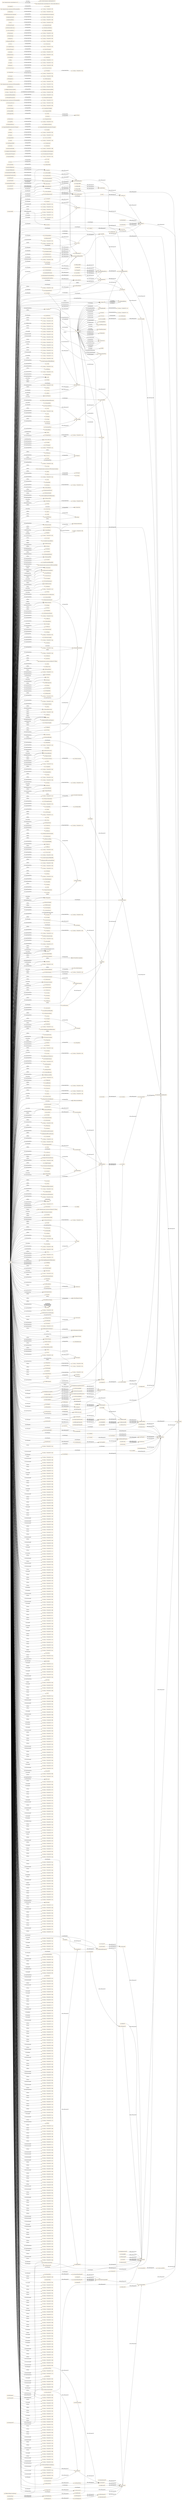 digraph ar2dtool_diagram { 
rankdir=LR;
size="1501"
node [shape = rectangle, color="orange"]; "sio:SmallCytoplasmicRNAscRNAGene" "-221343ec:17193b1697b:-7ca9" "sio:Non-cellularOrganism" "sio:ObjectModel" "sio:Slide" "sio:X-axis" "-221343ec:17193b1697b:-7d6e" "sio:PolarCoordinate" "-221343ec:17193b1697b:-7d1e" "sio:PhdThesis" "sio:PrimaryActiveTransport" "sio:Z-axis" "-221343ec:17193b1697b:-7e7b" "sio:PolygonalFace" "sio:Cell" "sio:Month" "sio:StartCodon" "sio:SingleArrowedLineSegment" "-221343ec:17193b1697b:-7ec7" "-221343ec:17193b1697b:-7d9b" "-221343ec:17193b1697b:-7e59" "sio:RnaGene" "sio:Always" "sio:MulticellularOrganism" "sio:Capability" "sio:CentrifugationPellet" "sio:LineSegment" "-221343ec:17193b1697b:-7c9a" "sio:Alive" "sio:Target" "sio:FigurePart" "sio:SequenceMotif" "sio:ToDecreaseTheRateOfFormation" "sio:TerminalPoint" "-221343ec:17193b1697b:-7e16" "sio:Polymer" "sio:ChargeQuality" "sio:Year" "-221343ec:17193b1697b:-7dda" "sio:Plot" "sio:Set" "sio:SymportEnabledSecondaryActiveTransport" "sio:RegulatoryPathway" "sio:GraphTitle" "sio:PolarSolvent" "sio:Female" "sio:Reagent" "sio:Organ" "-221343ec:17193b1697b:-7c61" "sio:Predicted" "sio:DimensionalQuantity" "sio:Quality" "sio:TextualEntity" "sio:Point" "sio:ProfessorRole" "sio:Negative" "sio:ChemicalReaction" "sio:PositionalRole" "sio:Sample" "sio:LogarithmicValueAxis" "sio:ToTransport" "sio:Normality" "-221343ec:17193b1697b:-7ce2" "-221343ec:17193b1697b:-7dbe" "sio:Real" "sio:Male" "sio:Nullizygous" "-221343ec:17193b1697b:-7fc1" "sio:Enzyme" "sio:Gene" "sio:HomocyclicRing" "-221343ec:17193b1697b:-7dfa" "http://semanticscience.org/resource/1DCartesianPoint" "sio:Count" "http://semanticscience.org/resource/3DCartesianCoordinate" "sio:MaternallyTransmitted" "-221343ec:17193b1697b:-7cbc" "sio:Bent" "-221343ec:17193b1697b:-7ffc" "sio:SecondaryCategoryAxis" "-221343ec:17193b1697b:-7da3" "-221343ec:17193b1697b:-7f60" "sio:Day" "sio:ToBePassivelyInteractedWith" "sio:PatientRole" "sio:Legend" "-221343ec:17193b1697b:-7d6a" "sio:TruthValue" "sio:MaterialEntity" "-221343ec:17193b1697b:-7f3a" "sio:ExperimentalProtocol" "sio:ExistenceQuality" "sio:ToServeAsAPrimerForDNASynthesis" "sio:ToInteractWith" "-221343ec:17193b1697b:-7cc8" "sio:Disposition" "sio:ProcessDown-regulation" "sio:Weak" "sio:DeoxyribonucleicAcid" "sio:Mild" "sio:SomeOfTheTime" "-221343ec:17193b1697b:-7c9e" "sio:Process" "sio:Monosaccharide" "sio:RealizableEntity" "sio:SpatialRegion" "sio:Epimer" "-221343ec:17193b1697b:-7eb2" "sio:Curved" "sio:CovalentlyConnectedEntity" "sio:RNATranscript" "sio:Disease" "sio:Heterogeneous" "-221343ec:17193b1697b:-7f9b" "sio:Database" "sio:T-statistic" "sio:TextSpanEndPosition" "sio:MessengerRNA" "sio:Catalyst" "sio:ValueAxis" "sio:SmallNucleolarRNAsnoRNA" "sio:Hermaphrodite" "http://semanticscience.org/resource/3dStructureModel" "-221343ec:17193b1697b:-7f1b" "sio:ExclusionCriterion" "sio:NucleicAcid" "sio:InformationContentEntity" "sio:MostOfTheTime" "sio:VertexNormal" "-221343ec:17193b1697b:-7f15" "sio:ToCompare" "sio:InclusionCriterion" "sio:ProcessMaintenance" "sio:Cellinformational" "sio:Endpoint" "-221343ec:17193b1697b:-7f8f" "-221343ec:17193b1697b:-7e1d" "sio:Name" "sio:BiomolecularStructureDescriptor" "sio:MatureMRNA" "sio:CartesianCoordinate" "-221343ec:17193b1697b:-7cb4" "sio:Product" "sio:Design" "sio:Minute" "sio:Morpheme" "sio:TextSpanStartPosition" "-221343ec:17193b1697b:-7fe1" "sio:ToRecord" "sio:Isomer" "-221343ec:17193b1697b:-7c93" "sio:ChemicalEntity" "sio:Triangle" "sio:Millenium" "sio:Ring" "-221343ec:17193b1697b:-7cd5" "sio:StatisticalGraph" "sio:Polygon" "-221343ec:17193b1697b:-7f35" "sio:TimeInstant" "sio:MolecularComplex" "-221343ec:17193b1697b:-7dae" "sio:Sentence" "sio:StudentRole" "-221343ec:17193b1697b:-7f6e" "-221343ec:17193b1697b:-7dea" "sio:Agreement" "-221343ec:17193b1697b:-7ea8" "-221343ec:17193b1697b:-7fda" "sio:Moderate" "sio:Attribute" "sio:Synonym" "sio:Catabolism" "http://semanticscience.org/resource/2DCartesianPoint" "http://semanticscience.org/resource/Honor%27sThesis" "sio:Host" "sio:BinaryScale" "sio:BiologicalEntity" "-221343ec:17193b1697b:-7c7e" "sio:CarbonAtom" "sio:Word" "sio:NonpolarSolvent" "sio:Premise" "sio:ToBeTransported" "sio:Poison" "sio:StudyDesign" "sio:AssertionalQualifier" "sio:OxygenAtom" "sio:BiologicalSex" "-221343ec:17193b1697b:-7f72" "sio:Intersex" "sio:SpecializedMaterialEntity" "sio:Substrate" "sio:Representation" "-221343ec:17193b1697b:-7e26" "-221343ec:17193b1697b:-7f48" "sio:DiagnosticOpinion" "sio:Hour" "sio:ChemicalDestruction" "sio:AntiportEnabledSecondaryActiveTransport" "-221343ec:17193b1697b:-7c98" "sio:ToReduce" "sio:Entity" "sio:RegulationOfProcessFrequency" "sio:ChemicalComplex" "sio:Quantity" "sio:Antonym" "sio:ToBindTo" "sio:Protein" "sio:UniqueIdentifier" "sio:Conclusion" "sio:ActiveTransport" "sio:Virtual" "-221343ec:17193b1697b:-7e6c" "sio:PositionalIdentifier" "sio:Rigid" "sio:RibonucleotideResidue" "sio:Hypothesis" "sio:Intersection" "sio:CompleteCharge" "-221343ec:17193b1697b:-7e3d" "-221343ec:17193b1697b:-7cbf" "sio:Buffer" "sio:Y-axis" "sio:MolecularStructure" "sio:NucleotideResidue" "sio:Hyponym" "sio:Oligosaccharide" "sio:Organism" "sio:Row" "-221343ec:17193b1697b:-7fac" "sio:SpecializedObject" "-221343ec:17193b1697b:-7f97" "sio:Completed" "-221343ec:17193b1697b:-7de2" "sio:DatabaseEntry" "sio:Tissue" "-221343ec:17193b1697b:-7e61" "-221343ec:17193b1697b:-7edd" "-221343ec:17193b1697b:-7d58" "sio:Charged" "sio:Molecule" "sio:VeryGoodQuality" "sio:OrganicMolecule" "sio:SecondaryActiveTransport" "sio:Homogeneous" "sio:DimensionlessQuantity" "-221343ec:17193b1697b:-7e1b" "sio:StopCodon" "sio:ToChangeMaterially" "-221343ec:17193b1697b:-7d7d" "sio:Dead" "sio:ComparativeRole" "sio:Hypernym" "sio:Book" "sio:RegulationOfProcess" "sio:LeftValueAxis" "-221343ec:17193b1697b:-7ce7" "sio:Title" "sio:PartialCharge" "sio:Drug" "sio:NomimalScale" "sio:PrimaryCategoryAxis" "sio:Pathway" "sio:Ethnicity" "sio:NeitherGoodNorPoorQuality" "sio:Homozygous" "-221343ec:17193b1697b:-7ed5" "sio:CategoryAxis" "sio:PassiveTransport" "-221343ec:17193b1697b:-7e0f" "sio:Uncharged" "sio:Right-handedHelical" "sio:TransferRNAtRNA" "sio:PaternallyTransmitted" "sio:Objective" "sio:Diffusion" "-221343ec:17193b1697b:-7d52" "sio:VersionLabel" "-221343ec:17193b1697b:-7d02" "sio:SmallCytoplasmicRNAscRNA" "sio:ToIncreaseTheActivationEnergy" "sio:Fictional" "sio:RegulationOfProcessSpatialExtent" "sio:BiochemicalActivation" "sio:Toxicity" "-221343ec:17193b1697b:-7f1e" "-221343ec:17193b1697b:-7d83" "-221343ec:17193b1697b:-7d28" "-221343ec:17193b1697b:-7cb1" "sio:ToOxidize" "sio:Person" "-221343ec:17193b1697b:-7dcc" "sio:MedicalDiagnosis" "sio:NurseRole" "sio:Ongoing" "sio:File" "sio:OrganicSubmolecule" "-221343ec:17193b1697b:-7c8f" "sio:StructuralMotif" "sio:CollectionOvopub" "sio:Column" "sio:Figure" "sio:Polypeptide" "sio:Cation" "sio:BottomValueAxis" "sio:Heterozygous" "sio:Investigation" "sio:OrdinalPosition" "sio:HomogeneousSubstance" "sio:Dataset" "sio:AssertionOvopub" "sio:Straight" "sio:Increased" "sio:Parameter" "-221343ec:17193b1697b:-7f5d" "sio:TermVariant" "sio:Organization" "sio:Ion" "-221343ec:17193b1697b:-7ca2" "sio:PolarCoordinateSystem" "-221343ec:17193b1697b:-7daa" "sio:DoctorRole" "-221343ec:17193b1697b:-7d77" "sio:Race" "sio:Atom" "sio:ToCovalentlyModify" "sio:HeterocyclicRing" "sio:Anion" "sio:DataItem" "-221343ec:17193b1697b:-7e92" "sio:Union" "sio:PartialPositiveCharge" "sio:PolarQuality" "sio:Role" "sio:Line" "sio:LanguageEntity" "sio:CarbohydrateResidue" "-221343ec:17193b1697b:-7d85" "sio:RibonucleicAcid" "sio:ProcessUp-regulation" "sio:True" "sio:ToReduceTheActivationEnergy" "sio:Hemizygous" "sio:XCartesianCoordinate" "sio:TimeInterval" "sio:TimeMeasurement" "sio:Supernatant" "sio:VeryPoorQuality" "sio:InfiniteLine" "sio:Country" "sio:Monomer" "sio:Strong" "sio:ToObserve" "sio:MeasurementValue" "sio:AminoAcid" "sio:SmallNuclearRNAsnRNA" "sio:SubmolecularEntity" "-221343ec:17193b1697b:-7e6f" "sio:Intron" "sio:Polar" "-221343ec:17193b1697b:-7e43" "sio:Phrase" "sio:SpliceSite" "sio:WeakSubmolecularComponent" "-221343ec:17193b1697b:-7d63" "sio:AgreementQuality" "-221343ec:17193b1697b:-7e2c" "sio:ToServeAsATemplateForRNASynthesis" "sio:Disordered" "sio:DocumentSection" "sio:Regulating" "sio:ZCartesianCoordinate" "-221343ec:17193b1697b:-7cea" "sio:Proposition" "-221343ec:17193b1697b:-7f2f" "sio:PositiveCharge" "sio:Position" "-221343ec:17193b1697b:-7e64" "sio:Genome" "sio:CellularOrganism" "sio:SADISemanticWebService" "sio:ProbabilityMeasure" "-221343ec:17193b1697b:-7f57" "sio:HydrogenAtom" "-221343ec:17193b1697b:-7f93" "sio:Fatal" "sio:BiologicalFluid" "sio:CatalyzedReaction" "sio:ToBeInteractedWith" "-221343ec:17193b1697b:-7ffb" "-221343ec:17193b1697b:-7f7c" "sio:ToRegulate" "sio:LipidResidue" "sio:ChemicalSubstance" "sio:Character" "sio:Abnormal" "sio:AnatomicalEntity" "-221343ec:17193b1697b:-7eec" "sio:NumericScale" "sio:False" "sio:NegativeCharge" "sio:AminoAcidResidue" "sio:Peer-reviewed" "sio:Longitude" "sio:Student" "sio:ChemicalSynthesis" "sio:PoorQuality" "-221343ec:17193b1697b:-7f43" "sio:Phenotype" "sio:Professor" "sio:DoubleStrandedNucleicAcid" "sio:RegulationOfProcessDuration" "sio:Suspended" "sio:ToBeActivelyInteractedWith" "-221343ec:17193b1697b:-7cfc" "-221343ec:17193b1697b:-7fd2" "sio:BiochemicalInhibition" "sio:DoubleArrowedLineSegment" "sio:DeoxyribonucleotideResidue" "-221343ec:17193b1697b:-7d3c" "sio:Ray" "sio:UnicellularOrganism" "sio:Anabolism" "sio:EditorReviewed" "sio:Collection" "sio:NegativeNucleicAcidStrand" "-221343ec:17193b1697b:-7db4" "sio:RightValueAxis" "sio:CartesianCoordinateSystem" "sio:CovalentBond" "sio:Century" "-221343ec:17193b1697b:-7cce" "sio:PolygonEdge" "-221343ec:17193b1697b:-7f27" "sio:ProcessModel" "sio:Non-polar" "sio:Second" "sio:Never" "sio:RegulationOfObjectQuantity" "-221343ec:17193b1697b:-7e54" "sio:CellularQuality" "sio:PharmaceuticalPreparation" "-221343ec:17193b1697b:-7fb1" "sio:Latitude" "sio:Positive" "sio:Object" "-221343ec:17193b1697b:-7f77" "sio:NonToxic" "http://semanticscience.org/resource/Master%27sThesis" "sio:YCartesianCoordinate" "sio:ListItem" "sio:ToActivelyInteractWith" "sio:Normal" "sio:Lipid" "sio:Biopolymer" "sio:NotStarted" "http://semanticscience.org/resource/3DCartesianPoint" "sio:DatabaseKey" "sio:NucleicAcidStrand" "sio:CellLine" "sio:DatabaseTable" "-221343ec:17193b1697b:-7c70" "sio:MetabolicPathway" "-221343ec:17193b1697b:-7ff0" "sio:LifeStatus" "sio:StartPoint" "sio:Dysfunction" "sio:Function" "-221343ec:17193b1697b:-7d9f" "-221343ec:17193b1697b:-7f05" "-221343ec:17193b1697b:-7e9d" "sio:PartialNegativeCharge" "-221343ec:17193b1697b:-7d73" "-221343ec:17193b1697b:-7c79" "sio:ToServeAsATemplateForDNASynthesis" "sio:WebPage" "sio:List" "sio:ProteinComplex" "sio:Document" "-221343ec:17193b1697b:-7d10" "sio:PositiveNucleicAcidStrand" "sio:Periodical" "sio:BookSection" "sio:Disagreement" "sio:SoftwareEntity" "sio:ToBeTranslocated" "sio:ActionSpecification" "sio:Severe" "sio:OrganicPolymer" "sio:UnitOfMeasurement" "sio:Term" "-221343ec:17193b1697b:-7cf0" "sio:MolecularStructureDescriptor" "sio:Decreased" "sio:PolygonVertex" "sio:GoodQuality" "-221343ec:17193b1697b:-7cb8" "-221343ec:17193b1697b:-7e75" "sio:StrongSubmolecularComponent" "sio:Identifier" "sio:Plan" "sio:ToPassivelyInteractWith" "sio:Mass" "sio:DnaGene" "-221343ec:17193b1697b:-7e4f" "-221343ec:17193b1697b:-7fb6" "sio:HeterogeneousSubstance" "sio:Toxic" "sio:ToTranslocate" "sio:Ligand" "sio:TopValueAxis" "sio:Aborted" "sio:ToBeCompared" "sio:Left-handedHelical" "sio:LinearValueAxis" ; /*classes style*/
	"sio:isCorrelatedWith" -> "sio:isAssociatedWith" [ label = "rdfs:subPropertyOf" ];
	"sio:Biopolymer" -> "-221343ec:17193b1697b:-7fb6" [ label = "owl:equivalentClass" ];
	"sio:isBroaderThan" -> "sio:isBroaderThant" [ label = "rdfs:subPropertyOf" ];
	"sio:hasStartTime" -> "sio:hasTimeBoundary" [ label = "rdfs:subPropertyOf" ];
	"sio:denotes" -> "sio:represents" [ label = "rdfs:subPropertyOf" ];
	"sio:PartialPositiveCharge" -> "sio:PartialNegativeCharge" [ label = "owl:disjointWith" ];
	"sio:hasFunction" -> "sio:hasDisposition" [ label = "rdfs:subPropertyOf" ];
	"sio:isTriggerFor" -> "sio:isCausallyRelatedFrom" [ label = "rdfs:subPropertyOf" ];
	"sio:isAgentIn" -> "sio:isParticipantIn" [ label = "rdfs:subPropertyOf" ];
	"sio:isSubsequentVersionOf" -> "sio:isVersionOf" [ label = "rdfs:subPropertyOf" ];
	"sio:hasPhenotype" -> "sio:hasAttribute" [ label = "rdfs:subPropertyOf" ];
	"sio:measuredAt" -> "sio:existsAt" [ label = "rdfs:subPropertyOf" ];
	"sio:isDescribedBy" -> "sio:isReferredToBy" [ label = "rdfs:subPropertyOf" ];
	"sio:cites" -> "sio:references" [ label = "rdfs:subPropertyOf" ];
	"sio:isWeaklyInteractingWith" -> "sio:isDirectlyConnectedTo" [ label = "rdfs:subPropertyOf" ];
	"sio:isWeaklyInteractingWith" -> "sio:isWeaklyInteractingWithtransitive" [ label = "rdfs:subPropertyOf" ];
	"sio:isCloseMatchTo" -> "sio:isMatchTo" [ label = "rdfs:subPropertyOf" ];
	"sio:isAttributeOf" -> "sio:isRelatedTo" [ label = "rdfs:subPropertyOf" ];
	"sio:isDerivedFrom" -> "sio:isCausallyRelatedFrom" [ label = "rdfs:subPropertyOf" ];
	"sio:surrounds" -> "sio:contains" [ label = "rdfs:subPropertyOf" ];
	"sio:isEvidenceFor" -> "sio:isReferencedBy" [ label = "rdfs:subPropertyOf" ];
	"sio:isLocatedIn" -> "sio:isSpatiotemporallyRelatedTo" [ label = "rdfs:subPropertyOf" ];
	"http://semanticscience.org/resource/1DCartesianPoint" -> "-221343ec:17193b1697b:-7f27" [ label = "owl:equivalentClass" ];
	"sio:isCausallyRelatedTo" -> "sio:isCausallyRelatedWith" [ label = "rdfs:subPropertyOf" ];
	"sio:hasUnit" -> "sio:hasAttribute" [ label = "rdfs:subPropertyOf" ];
	"sio:PolarQuality" -> "-221343ec:17193b1697b:-7e0f" [ label = "owl:equivalentClass" ];
	"sio:PolarSolvent" -> "sio:NonpolarSolvent" [ label = "owl:disjointWith" ];
	"sio:isModelOf" -> "sio:represents" [ label = "rdfs:subPropertyOf" ];
	"sio:isTranscribedFrom" -> "sio:isEncodedBy" [ label = "rdfs:subPropertyOf" ];
	"sio:isDissimilarTo" -> "sio:isVariantOf" [ label = "rdfs:subPropertyOf" ];
	"sio:Hermaphrodite" -> "sio:Male" [ label = "owl:disjointWith" ];
	"sio:NucleicAcidStrand" -> "-221343ec:17193b1697b:-7dbe" [ label = "owl:equivalentClass" ];
	"sio:isOppositeTo" -> "sio:isDissimilarTo" [ label = "rdfs:subPropertyOf" ];
	"sio:hasTrigger" -> "sio:isCausallyRelatedTo" [ label = "rdfs:subPropertyOf" ];
	"sio:isParalogousTo" -> "sio:isHomologousTo" [ label = "rdfs:subPropertyOf" ];
	"sio:isContainedIn" -> "sio:isLocatedIn" [ label = "rdfs:subPropertyOf" ];
	"http://semanticscience.org/resource/2DCartesianPoint" -> "-221343ec:17193b1697b:-7f3a" [ label = "owl:equivalentClass" ];
	"sio:Regulating" -> "-221343ec:17193b1697b:-7eec" [ label = "owl:equivalentClass" ];
	"sio:isDenotedBy" -> "sio:isRepresentedBy" [ label = "rdfs:subPropertyOf" ];
	"sio:isRefutingEvidenceFor" -> "sio:isEvidenceFor" [ label = "rdfs:subPropertyOf" ];
	"sio:Enzyme" -> "-221343ec:17193b1697b:-7cea" [ label = "owl:equivalentClass" ];
	"sio:refersTo" -> "sio:isRelatedTo" [ label = "rdfs:subPropertyOf" ];
	"sio:SymportEnabledSecondaryActiveTransport" -> "sio:AntiportEnabledSecondaryActiveTransport" [ label = "owl:disjointWith" ];
	"sio:isImmediatelyPrecededBy" -> "sio:isPrecededBy" [ label = "rdfs:subPropertyOf" ];
	"sio:Longitude" -> "sio:Latitude" [ label = "owl:disjointWith" ];
	"sio:isCausallyRelatedFrom" -> "sio:isCausallyRelatedWith" [ label = "rdfs:subPropertyOf" ];
	"sio:isAlternateOf" -> "sio:isVariantOf" [ label = "rdfs:subPropertyOf" ];
	"sio:isExactMatchTo" -> "sio:isMatchTo" [ label = "rdfs:subPropertyOf" ];
	"http://semanticscience.org/resource/3DCartesianPoint" -> "-221343ec:17193b1697b:-7f2f" [ label = "owl:equivalentClass" ];
	"sio:isSpatiotemporallyRelatedTo" -> "sio:isRelatedTo" [ label = "rdfs:subPropertyOf" ];
	"sio:isBroaderThant" -> "sio:isSimilarTo" [ label = "rdfs:subPropertyOf" ];
	"sio:isSpecializationOf" -> "sio:isVariantOf" [ label = "rdfs:subPropertyOf" ];
	"sio:hasRealizableProperty" -> "sio:hasProperty" [ label = "rdfs:subPropertyOf" ];
	"sio:hasProduct" -> "sio:hasOutput" [ label = "rdfs:subPropertyOf" ];
	"sio:isSupportedBy" -> "sio:hasEvidence" [ label = "rdfs:subPropertyOf" ];
	"sio:isMatchTo" -> "sio:isSimilarTo" [ label = "rdfs:subPropertyOf" ];
	"sio:PositiveCharge" -> "sio:NegativeCharge" [ label = "owl:disjointWith" ];
	"sio:isInequalTo" -> "sio:isNumericallyComparableTo" [ label = "rdfs:subPropertyOf" ];
	"sio:PrimaryActiveTransport" -> "sio:SecondaryActiveTransport" [ label = "owl:disjointWith" ];
	"sio:CartesianCoordinate" -> "sio:PolarCoordinate" [ label = "owl:disjointWith" ];
	"sio:hasRole" -> "sio:hasRealizableProperty" [ label = "rdfs:subPropertyOf" ];
	"sio:SingleArrowedLineSegment" -> "sio:DoubleArrowedLineSegment" [ label = "owl:disjointWith" ];
	"sio:isParameterIn" -> "sio:isInputIn" [ label = "rdfs:subPropertyOf" ];
	"sio:isMemberOf" -> "sio:isAttributeOf" [ label = "rdfs:subPropertyOf" ];
	"sio:isOrthologousTo" -> "sio:isHomologousTo" [ label = "rdfs:subPropertyOf" ];
	"sio:HeterocyclicRing" -> "sio:HomocyclicRing" [ label = "owl:disjointWith" ];
	"sio:hasDirectPart" -> "sio:hasProperPart" [ label = "rdfs:subPropertyOf" ];
	"sio:isProductOf" -> "sio:isOutputOf" [ label = "rdfs:subPropertyOf" ];
	"sio:isCovalentlyConnectedTotransitive" -> "sio:isConnectedTo" [ label = "rdfs:subPropertyOf" ];
	"sio:Alive" -> "sio:Dead" [ label = "owl:disjointWith" ];
	"sio:realizes" -> "sio:hasOutput" [ label = "rdfs:subPropertyOf" ];
	"sio:hasPart" -> "sio:isLocationOf" [ label = "rdfs:subPropertyOf" ];
	"sio:Target" -> "-221343ec:17193b1697b:-7cb8" [ label = "owl:equivalentClass" ];
	"sio:Hypernym" -> "-221343ec:17193b1697b:-7f93" [ label = "owl:equivalentClass" ];
	"sio:hasEndTime" -> "sio:hasTimeBoundary" [ label = "rdfs:subPropertyOf" ];
	"sio:isCitedBy" -> "sio:isReferencedBy" [ label = "rdfs:subPropertyOf" ];
	"sio:isMutuallyRelatedTo" -> "sio:isRelatedTo" [ label = "rdfs:subPropertyOf" ];
	"sio:AnatomicalEntity" -> "-221343ec:17193b1697b:-7d85" [ label = "owl:equivalentClass" ];
	"sio:Increased" -> "sio:Decreased" [ label = "owl:disjointWith" ];
	"sio:hasDataItem" -> "sio:refersTo" [ label = "rdfs:subPropertyOf" ];
	"sio:isCovalentlyConnectedTo" -> "sio:isDirectlyConnectedTo" [ label = "rdfs:subPropertyOf" ];
	"sio:isCovalentlyConnectedTo" -> "sio:isCovalentlyConnectedTotransitive" [ label = "rdfs:subPropertyOf" ];
	"sio:isTransformedFrom" -> "sio:isCausallyRelatedFrom" [ label = "rdfs:subPropertyOf" ];
	"sio:RibonucleicAcid" -> "sio:DeoxyribonucleicAcid" [ label = "owl:disjointWith" ];
	"sio:MaternallyTransmitted" -> "sio:PaternallyTransmitted" [ label = "owl:disjointWith" ];
	"sio:Product" -> "-221343ec:17193b1697b:-7cc8" [ label = "owl:equivalentClass" ];
	"sio:hasTarget" -> "sio:hasInput" [ label = "rdfs:subPropertyOf" ];
	"http://semanticscience.org/ontology/sio.owl" -> "http://creativecommons.org/licenses/by/4.0/" [ label = "dct:license" ];
	"http://semanticscience.org/ontology/sio.owl" -> "http://semanticscience.org/ontology/sio/v1.44/sio-subset-labels.owl" [ label = "owl:versionIRI" ];
	"sio:hasCreator" -> "sio:hasSource" [ label = "rdfs:subPropertyOf" ];
	"sio:CompleteCharge" -> "-221343ec:17193b1697b:-7e6c" [ label = "owl:equivalentClass" ];
	"sio:AssertionalQualifier" -> "-221343ec:17193b1697b:-7d9b" [ label = "owl:equivalentClass" ];
	"sio:isAbout" -> "sio:describes" [ label = "rdfs:subPropertyOf" ];
	"sio:isEqualTo" -> "sio:isNumericallyComparableTo" [ label = "rdfs:subPropertyOf" ];
	"sio:CollectionOvopub" -> "sio:AssertionOvopub" [ label = "owl:disjointWith" ];
	"sio:SpecializedMaterialEntity" -> "-221343ec:17193b1697b:-7cbc" [ label = "owl:equivalentClass" ];
	"sio:Polymer" -> "-221343ec:17193b1697b:-7f5d" [ label = "owl:equivalentClass" ];
	"sio:isRegulatedBy" -> "sio:isCausallyRelatedFrom" [ label = "rdfs:subPropertyOf" ];
	"sio:hasDisposition" -> "sio:hasCapability" [ label = "rdfs:subPropertyOf" ];
	"sio:isRoleOf" -> "sio:isRealizablePropertyOf" [ label = "rdfs:subPropertyOf" ];
	"sio:isUnitOf" -> "sio:isAttributeOf" [ label = "rdfs:subPropertyOf" ];
	"sio:HeterogeneousSubstance" -> "sio:HomogeneousSubstance" [ label = "owl:disjointWith" ];
	"sio:ToTranslocate" -> "sio:ToBeTranslocated" [ label = "owl:disjointWith" ];
	"sio:overlapsWith" -> "-221343ec:17193b1697b:-7ff4" [ label = "owl:propertyChainAxiom" ];
	"sio:overlapsWith" -> "sio:isSpatiotemporallyRelatedTo" [ label = "rdfs:subPropertyOf" ];
	"sio:PartialCharge" -> "-221343ec:17193b1697b:-7e6f" [ label = "owl:equivalentClass" ];
	"sio:Organism" -> "-221343ec:17193b1697b:-7d63" [ label = "owl:equivalentClass" ];
	"sio:hasMeasurementValue" -> "sio:hasAttribute" [ label = "rdfs:subPropertyOf" ];
	"sio:Toxic" -> "sio:NonToxic" [ label = "owl:disjointWith" ];
	"sio:isFrequencyOf" -> "sio:isMeasurementValueOf" [ label = "rdfs:subPropertyOf" ];
	"sio:hasParameter" -> "sio:hasInput" [ label = "rdfs:subPropertyOf" ];
	"sio:isConnectedTo" -> "sio:isSpatiotemporallyRelatedTo" [ label = "rdfs:subPropertyOf" ];
	"sio:Normality" -> "-221343ec:17193b1697b:-7f60" [ label = "owl:equivalentClass" ];
	"sio:isMutualRoleOf" -> "sio:isMutuallyRelatedTo" [ label = "rdfs:subPropertyOf" ];
	"sio:isTimeBoundaryOf" -> "sio:isBoundaryOf" [ label = "rdfs:subPropertyOf" ];
	"sio:hasParticipant" -> "sio:isSpatiotemporallyRelatedTo" [ label = "rdfs:subPropertyOf" ];
	"sio:SpecializedObject" -> "-221343ec:17193b1697b:-7d6e" [ label = "owl:equivalentClass" ];
	"sio:isRefutedBy" -> "sio:hasEvidence" [ label = "rdfs:subPropertyOf" ];
	"sio:isAffectedBy" -> "sio:isParticipantIn" [ label = "rdfs:subPropertyOf" ];
	"sio:Catabolism" -> "sio:Anabolism" [ label = "owl:disjointWith" ];
	"sio:isDisputingEvidenceFor" -> "sio:isEvidenceFor" [ label = "rdfs:subPropertyOf" ];
	"sio:Male" -> "sio:Female" [ label = "owl:disjointWith" ];
	"sio:hasConcretization" -> "sio:isGenericallyRelatedWith" [ label = "rdfs:subPropertyOf" ];
	"sio:isConcretizationOf" -> "sio:isGenericallyRelatedWith" [ label = "rdfs:subPropertyOf" ];
	"sio:isGreaterThanOrEqualTo" -> "sio:isNumericallyComparableTo" [ label = "rdfs:subPropertyOf" ];
	"sio:isTranslatedInto" -> "sio:encodes" [ label = "rdfs:subPropertyOf" ];
	"sio:isRepresentedBy" -> "sio:isReferredToBy" [ label = "rdfs:subPropertyOf" ];
	"sio:isIdentifierFor" -> "sio:isAttributeOf" [ label = "rdfs:subPropertyOf" ];
	"sio:hasBoundary" -> "sio:hasProperPart" [ label = "rdfs:subPropertyOf" ];
	"sio:LinearValueAxis" -> "sio:LogarithmicValueAxis" [ label = "owl:disjointWith" ];
	"sio:isSourceOf" -> "sio:isAttributeOf" [ label = "rdfs:subPropertyOf" ];
	"sio:isVariantOf" -> "sio:isComparableTo" [ label = "rdfs:subPropertyOf" ];
	"sio:isParticipantIn" -> "sio:isSpatiotemporallyRelatedTo" [ label = "rdfs:subPropertyOf" ];
	"sio:Ion" -> "-221343ec:17193b1697b:-7c9a" [ label = "owl:equivalentClass" ];
	"sio:Normal" -> "sio:Abnormal" [ label = "owl:disjointWith" ];
	"sio:Ligand" -> "-221343ec:17193b1697b:-7cb4" [ label = "owl:equivalentClass" ];
	"sio:OrganicPolymer" -> "-221343ec:17193b1697b:-7cd5" [ label = "owl:equivalentClass" ];
	"sio:DimensionlessQuantity" -> "sio:DimensionalQuantity" [ label = "owl:disjointWith" ];
	"sio:isNarrowerThan" -> "sio:isNarrowerThant" [ label = "rdfs:subPropertyOf" ];
	"sio:isDirectlyConnectedTo" -> "sio:isConnectedTo" [ label = "rdfs:subPropertyOf" ];
	"sio:Agreement" -> "sio:Disagreement" [ label = "owl:disjointWith" ];
	"sio:Disordered" -> "sio:Rigid" [ label = "owl:disjointWith" ];
	"sio:isDispositionOf" -> "sio:isCapabilityOf" [ label = "rdfs:subPropertyOf" ];
	"sio:affects" -> "sio:hasOutput" [ label = "rdfs:subPropertyOf" ];
	"sio:isHomologousTo" -> "sio:isVariantOf" [ label = "rdfs:subPropertyOf" ];
	"sio:ValueAxis" -> "-221343ec:17193b1697b:-7f1b" [ label = "owl:equivalentClass" ];
	"sio:PassiveTransport" -> "sio:ActiveTransport" [ label = "owl:disjointWith" ];
	"sio:isPrecededBy" -> "sio:isCausallyRelatedTo" [ label = "rdfs:subPropertyOf" ];
	"sio:isAnnotationOf" -> "sio:isAttributeOf" [ label = "rdfs:subPropertyOf" ];
	"sio:Quantity" -> "-221343ec:17193b1697b:-7fda" [ label = "owl:equivalentClass" ];
	"sio:isReferencedBy" -> "sio:isReferredToBy" [ label = "rdfs:subPropertyOf" ];
	"sio:Cation" -> "-221343ec:17193b1697b:-7c93" [ label = "owl:equivalentClass" ];
	"sio:isWeaklyInteractingWithtransitive" -> "sio:isConnectedTo" [ label = "rdfs:subPropertyOf" ];
	"sio:ChemicalSubstance" -> "-221343ec:17193b1697b:-7c61" [ label = "owl:equivalentClass" ];
	"sio:CentrifugationPellet" -> "sio:Supernatant" [ label = "owl:disjointWith" ];
	"sio:inRelationTo" -> "sio:refersTo" [ label = "rdfs:subPropertyOf" ];
	"sio:LifeStatus" -> "-221343ec:17193b1697b:-7d3c" [ label = "owl:equivalentClass" ];
	"sio:isBroadMatchTo" -> "sio:isMatchTo" [ label = "rdfs:subPropertyOf" ];
	"sio:isBaseFor" -> "sio:isAttributeOf" [ label = "rdfs:subPropertyOf" ];
	"sio:derivesInto" -> "sio:isCausallyRelatedTo" [ label = "rdfs:subPropertyOf" ];
	"sio:isProviderOf" -> "sio:isSourceOf" [ label = "rdfs:subPropertyOf" ];
	"sio:ProcessUp-regulation" -> "sio:ProcessDown-regulation" [ label = "owl:disjointWith" ];
	"sio:inRelationFrom" -> "sio:isReferredToBy" [ label = "rdfs:subPropertyOf" ];
	"sio:Line" -> "-221343ec:17193b1697b:-7f05" [ label = "owl:equivalentClass" ];
	"sio:ToReduceTheActivationEnergy" -> "sio:ToIncreaseTheActivationEnergy" [ label = "owl:disjointWith" ];
	"sio:isResultOf" -> "sio:isCausallyRelatedFrom" [ label = "rdfs:subPropertyOf" ];
	"sio:isStartTimeOf" -> "sio:isTimeBoundaryOf" [ label = "rdfs:subPropertyOf" ];
	"sio:Union" -> "sio:Intersection" [ label = "owl:disjointWith" ];
	"sio:Antonym" -> "-221343ec:17193b1697b:-7f97" [ label = "owl:equivalentClass" ];
	"sio:isExpressionOf" -> "sio:isGenericallyRelatedWith" [ label = "rdfs:subPropertyOf" ];
	"sio:isEncodedBy" -> "sio:isSpecifiedBy" [ label = "rdfs:subPropertyOf" ];
	"sio:hasFrequency" -> "sio:hasMeasurementValue" [ label = "rdfs:subPropertyOf" ];
	"sio:DeoxyribonucleotideResidue" -> "sio:RibonucleotideResidue" [ label = "owl:disjointWith" ];
	"sio:X-axis" -> "sio:Y-axis" [ label = "owl:disjointWith" ];
	"sio:X-axis" -> "sio:Z-axis" [ label = "owl:disjointWith" ];
	"sio:isCausallyRelatedWith" -> "sio:isSpatiotemporallyRelatedTo" [ label = "rdfs:subPropertyOf" ];
	"sio:hasOutput" -> "sio:hasParticipant" [ label = "rdfs:subPropertyOf" ];
	"sio:hasAgent" -> "sio:hasParticipant" [ label = "rdfs:subPropertyOf" ];
	"sio:hasIdentifier" -> "sio:hasAttribute" [ label = "rdfs:subPropertyOf" ];
	"sio:TermVariant" -> "-221343ec:17193b1697b:-7f48" [ label = "owl:equivalentClass" ];
	"sio:isImplementationOf" -> "sio:isAttributeOf" [ label = "rdfs:subPropertyOf" ];
	"sio:Substrate" -> "-221343ec:17193b1697b:-7cce" [ label = "owl:equivalentClass" ];
	"sio:isReferredToBy" -> "sio:isRelatedTo" [ label = "rdfs:subPropertyOf" ];
	"sio:hasLastPart" -> "sio:hasOrderedPart" [ label = "rdfs:subPropertyOf" ];
	"sio:hasSubstrate" -> "sio:hasTarget" [ label = "rdfs:subPropertyOf" ];
	"sio:isManifestedAs" -> "sio:isGenericallyRelatedWith" [ label = "rdfs:subPropertyOf" ];
	"sio:immediatelyTransformsInto" -> "sio:transformsInto" [ label = "rdfs:subPropertyOf" ];
	"sio:hasOrderedPart" -> "sio:hasProperPart" [ label = "rdfs:subPropertyOf" ];
	"sio:BookSection" -> "-221343ec:17193b1697b:-7d6a" [ label = "owl:equivalentClass" ];
	"sio:Quality" -> "sio:RealizableEntity" [ label = "owl:disjointWith" ];
	"sio:hasCapability" -> "sio:hasRealizableProperty" [ label = "rdfs:subPropertyOf" ];
	"sio:Dataset" -> "-221343ec:17193b1697b:-7fc1" [ label = "owl:equivalentClass" ];
	"sio:hasProvider" -> "sio:hasSource" [ label = "rdfs:subPropertyOf" ];
	"sio:isTranslatedFrom" -> "sio:isEncodedBy" [ label = "rdfs:subPropertyOf" ];
	"sio:isPositionallyAfter" -> "sio:isConnectedTo" [ label = "rdfs:subPropertyOf" ];
	"sio:BiochemicalActivation" -> "sio:BiochemicalInhibition" [ label = "owl:disjointWith" ];
	"sio:isEndTimeOf" -> "sio:isTimeBoundaryOf" [ label = "rdfs:subPropertyOf" ];
	"sio:hasInput" -> "sio:hasParticipant" [ label = "rdfs:subPropertyOf" ];
	"sio:isPropertyOf" -> "sio:isAttributeOf" [ label = "rdfs:subPropertyOf" ];
	"sio:specifies" -> "sio:describes" [ label = "rdfs:subPropertyOf" ];
	"sio:specifies" -> "sio:isCausallyRelatedWith" [ label = "rdfs:subPropertyOf" ];
	"sio:hasProperPart" -> "sio:hasPart" [ label = "rdfs:subPropertyOf" ];
	"sio:Function" -> "sio:Dysfunction" [ label = "owl:disjointWith" ];
	"sio:transformsInto" -> "sio:isCausallyRelatedTo" [ label = "rdfs:subPropertyOf" ];
	"sio:isXenologousTo" -> "sio:isOrthologousTo" [ label = "rdfs:subPropertyOf" ];
	"sio:Homogeneous" -> "sio:Heterogeneous" [ label = "owl:disjointWith" ];
	"sio:isModelledBy" -> "sio:isRepresentedBy" [ label = "rdfs:subPropertyOf" ];
	"sio:isImmediatelyTransformedFrom" -> "sio:isTransformedFrom" [ label = "rdfs:subPropertyOf" ];
	"sio:isGeneralizationOf" -> "sio:isVariantOf" [ label = "rdfs:subPropertyOf" ];
	"sio:isRealizedIn" -> "sio:isParticipantIn" [ label = "rdfs:subPropertyOf" ];
	"sio:PositionalRole" -> "sio:ComparativeRole" [ label = "owl:disjointWith" ];
	"sio:Positive" -> "sio:Negative" [ label = "owl:disjointWith" ];
	"sio:isComparableTo" -> "sio:isRelatedTo" [ label = "rdfs:subPropertyOf" ];
	"sio:GraphTitle" -> "-221343ec:17193b1697b:-7f15" [ label = "owl:equivalentClass" ];
	"sio:Figure" -> "sio:FigurePart" [ label = "owl:disjointWith" ];
	"sio:immediatelyPrecedes" -> "sio:precedes" [ label = "rdfs:subPropertyOf" ];
	"sio:Synonym" -> "-221343ec:17193b1697b:-7f9b" [ label = "owl:equivalentClass" ];
	"sio:positivelyRegulates" -> "sio:regulates" [ label = "rdfs:subPropertyOf" ];
	"sio:describes" -> "sio:refersTo" [ label = "rdfs:subPropertyOf" ];
	"sio:satisfies" -> "sio:hasAttribute" [ label = "rdfs:subPropertyOf" ];
	"sio:isSatisfiedBy" -> "sio:isAttributeOf" [ label = "rdfs:subPropertyOf" ];
	"sio:ChargeQuality" -> "-221343ec:17193b1697b:-7ca9" [ label = "owl:equivalentClass" ];
	"sio:encodes" -> "sio:specifies" [ label = "rdfs:subPropertyOf" ];
	"sio:Toxicity" -> "-221343ec:17193b1697b:-7e16" [ label = "owl:equivalentClass" ];
	"sio:StartCodon" -> "sio:StopCodon" [ label = "owl:disjointWith" ];
	"sio:WeakSubmolecularComponent" -> "sio:StrongSubmolecularComponent" [ label = "owl:disjointWith" ];
	"sio:isBoundaryOf" -> "sio:isProperPartOf" [ label = "rdfs:subPropertyOf" ];
	"sio:Peer-reviewed" -> "sio:EditorReviewed" [ label = "owl:disjointWith" ];
	"sio:hasMember" -> "sio:hasAttribute" [ label = "rdfs:subPropertyOf" ];
	"sio:TruthValue" -> "-221343ec:17193b1697b:-7f6e" [ label = "owl:equivalentClass" ];
	"sio:hasQuality" -> "sio:hasProperty" [ label = "rdfs:subPropertyOf" ];
	"sio:isSurroundedBy" -> "sio:isContainedIn" [ label = "rdfs:subPropertyOf" ];
	"sio:InclusionCriterion" -> "sio:ExclusionCriterion" [ label = "owl:disjointWith" ];
	"sio:Polar" -> "sio:Non-polar" [ label = "owl:disjointWith" ];
	"sio:MulticellularOrganism" -> "sio:UnicellularOrganism" [ label = "owl:disjointWith" ];
	"sio:isProperPartOf" -> "sio:isPartOf" [ label = "rdfs:subPropertyOf" ];
	"sio:isNarrowerThant" -> "sio:isSimilarTo" [ label = "rdfs:subPropertyOf" ];
	"sio:Hyponym" -> "-221343ec:17193b1697b:-7f8f" [ label = "owl:equivalentClass" ];
	"sio:SequenceMotif" -> "sio:StructuralMotif" [ label = "owl:disjointWith" ];
	"sio:isDisputedBy" -> "sio:hasEvidence" [ label = "rdfs:subPropertyOf" ];
	"sio:isPartOf" -> "sio:isLocatedIn" [ label = "rdfs:subPropertyOf" ];
	"sio:isSubjectOf" -> "sio:isDescribedBy" [ label = "rdfs:subPropertyOf" ];
	"sio:existsAt" -> "sio:isSpatiotemporallyRelatedTo" [ label = "rdfs:subPropertyOf" ];
	"sio:isFunctionOf" -> "sio:isDispositionOf" [ label = "rdfs:subPropertyOf" ];
	"sio:resultsIn" -> "sio:isCausallyRelatedTo" [ label = "rdfs:subPropertyOf" ];
	"sio:resultsIn" -> "sio:hasOutput" [ label = "rdfs:subPropertyOf" ];
	"sio:hasTimeBoundary" -> "sio:hasBoundary" [ label = "rdfs:subPropertyOf" ];
	"sio:contains" -> "sio:isLocationOf" [ label = "rdfs:subPropertyOf" ];
	"sio:isLastPartOf" -> "sio:isOrderedPartOf" [ label = "rdfs:subPropertyOf" ];
	"sio:isIdenticalTo" -> "sio:isComparableTo" [ label = "rdfs:subPropertyOf" ];
	"sio:represents" -> "sio:refersTo" [ label = "rdfs:subPropertyOf" ];
	"sio:RegulationOfProcess" -> "-221343ec:17193b1697b:-7edd" [ label = "owl:equivalentClass" ];
	"sio:isFirstPartOf" -> "sio:isOrderedPartOf" [ label = "rdfs:subPropertyOf" ];
	"sio:isSpecifiedBy" -> "sio:isDescribedBy" [ label = "rdfs:subPropertyOf" ];
	"sio:isSpecifiedBy" -> "sio:isCausallyRelatedWith" [ label = "rdfs:subPropertyOf" ];
	"sio:hasAttribute" -> "sio:isRelatedTo" [ label = "rdfs:subPropertyOf" ];
	"sio:hasAnnotation" -> "sio:hasAttribute" [ label = "rdfs:subPropertyOf" ];
	"sio:ToBeActivelyInteractedWith" -> "sio:ToBePassivelyInteractedWith" [ label = "owl:disjointWith" ];
	"sio:hasFirstPart" -> "sio:hasOrderedPart" [ label = "rdfs:subPropertyOf" ];
	"sio:StudentRole" -> "sio:ProfessorRole" [ label = "owl:disjointWith" ];
	"sio:CellularOrganism" -> "sio:Non-cellularOrganism" [ label = "owl:disjointWith" ];
	"sio:CellularOrganism" -> "-221343ec:17193b1697b:-7cbf" [ label = "owl:equivalentClass" ];
	"sio:Real" -> "sio:Virtual" [ label = "owl:disjointWith" ];
	"sio:Real" -> "sio:Fictional" [ label = "owl:disjointWith" ];
	"sio:isInputIn" -> "sio:isParticipantIn" [ label = "rdfs:subPropertyOf" ];
	"sio:PrimaryCategoryAxis" -> "sio:SecondaryCategoryAxis" [ label = "owl:disjointWith" ];
	"sio:isManifestationOf" -> "sio:isGenericallyRelatedWith" [ label = "rdfs:subPropertyOf" ];
	"sio:Ring" -> "-221343ec:17193b1697b:-7c70" [ label = "owl:equivalentClass" ];
	"sio:CategoryAxis" -> "sio:ValueAxis" [ label = "owl:disjointWith" ];
	"sio:CategoryAxis" -> "-221343ec:17193b1697b:-7f1e" [ label = "owl:equivalentClass" ];
	"sio:hasBasis" -> "sio:hasAttribute" [ label = "rdfs:subPropertyOf" ];
	"sio:isOrderedPartOf" -> "sio:isProperPartOf" [ label = "rdfs:subPropertyOf" ];
	"sio:Representation" -> "-221343ec:17193b1697b:-7ed5" [ label = "owl:equivalentClass" ];
	"sio:isLocationOf" -> "sio:isSpatiotemporallyRelatedTo" [ label = "rdfs:subPropertyOf" ];
	"sio:isPriorVersionOf" -> "sio:isVersionOf" [ label = "rdfs:subPropertyOf" ];
	"sio:isPriorVersionOf" -> "sio:isDerivedFrom" [ label = "rdfs:subPropertyOf" ];
	"sio:references" -> "sio:refersTo" [ label = "rdfs:subPropertyOf" ];
	"sio:DnaGene" -> "sio:RnaGene" [ label = "owl:disjointWith" ];
	"sio:isLesserThanOrEqualTo" -> "sio:isNumericallyComparableTo" [ label = "rdfs:subPropertyOf" ];
	"sio:hasEvidence" -> "sio:references" [ label = "rdfs:subPropertyOf" ];
	"sio:immediatelyDerivesInto" -> "sio:derivesInto" [ label = "rdfs:subPropertyOf" ];
	"sio:hasExpression" -> "sio:isGenericallyRelatedWith" [ label = "rdfs:subPropertyOf" ];
	"sio:isGreaterThan" -> "sio:isGreaterThanOrEqualTo" [ label = "rdfs:subPropertyOf" ];
	"sio:isRealizablePropertyOf" -> "sio:isPropertyOf" [ label = "rdfs:subPropertyOf" ];
	"sio:Charged" -> "sio:Uncharged" [ label = "owl:disjointWith" ];
	"sio:AgreementQuality" -> "-221343ec:17193b1697b:-7e43" [ label = "owl:equivalentClass" ];
	"sio:hasImplementation" -> "sio:hasAttribute" [ label = "rdfs:subPropertyOf" ];
	"sio:isSimilarTo" -> "sio:isVariantOf" [ label = "rdfs:subPropertyOf" ];
	"sio:isUniqueIdentifierFor" -> "sio:isIdentifierFor" [ label = "rdfs:subPropertyOf" ];
	"sio:precedes" -> "sio:isCausallyRelatedFrom" [ label = "rdfs:subPropertyOf" ];
	"sio:Isomer" -> "-221343ec:17193b1697b:-7c9e" [ label = "owl:equivalentClass" ];
	"sio:isCreatorOf" -> "sio:isSourceOf" [ label = "rdfs:subPropertyOf" ];
	"sio:isVersionOf" -> "sio:isVariantOf" [ label = "rdfs:subPropertyOf" ];
	"sio:isImmediatelyDerivedFrom" -> "sio:isDerivedFrom" [ label = "rdfs:subPropertyOf" ];
	"sio:MetabolicPathway" -> "sio:RegulatoryPathway" [ label = "owl:disjointWith" ];
	"sio:isDirectlyBefore" -> "sio:isDirectlyConnectedTo" [ label = "rdfs:subPropertyOf" ];
	"sio:isDirectlyBefore" -> "sio:isPositionallyBefore" [ label = "rdfs:subPropertyOf" ];
	"sio:isPhenotypeOf" -> "sio:isAttributeOf" [ label = "rdfs:subPropertyOf" ];
	"sio:True" -> "sio:False" [ label = "owl:disjointWith" ];
	"sio:isNumericallyComparableTo" -> "sio:isComparableTo" [ label = "rdfs:subPropertyOf" ];
	"sio:Anion" -> "-221343ec:17193b1697b:-7c8f" [ label = "owl:equivalentClass" ];
	"sio:regulates" -> "sio:isCausallyRelatedTo" [ label = "rdfs:subPropertyOf" ];
	"sio:isTargetIn" -> "sio:isInputIn" [ label = "rdfs:subPropertyOf" ];
	"sio:isMutualCapabilityOf" -> "sio:isMutuallyRelatedTo" [ label = "rdfs:subPropertyOf" ];
	"sio:isOutputOf" -> "sio:isParticipantIn" [ label = "rdfs:subPropertyOf" ];
	"sio:isDirectlyAfter" -> "sio:isDirectlyConnectedTo" [ label = "rdfs:subPropertyOf" ];
	"sio:isDirectlyAfter" -> "sio:isPositionallyAfter" [ label = "rdfs:subPropertyOf" ];
	"sio:isDirectPartOf" -> "sio:isProperPartOf" [ label = "rdfs:subPropertyOf" ];
	"sio:isMeasurementValueOf" -> "sio:isAttributeOf" [ label = "rdfs:subPropertyOf" ];
	"sio:isAdjacentTo" -> "sio:isSpatiotemporallyRelatedTo" [ label = "rdfs:subPropertyOf" ];
	"sio:isCapabilityOf" -> "sio:isRealizablePropertyOf" [ label = "rdfs:subPropertyOf" ];
	"sio:Plot" -> "sio:Legend" [ label = "owl:disjointWith" ];
	"sio:isMutualDispositionOf" -> "sio:isMutuallyRelatedTo" [ label = "rdfs:subPropertyOf" ];
	"sio:isGenericallyRelatedWith" -> "sio:isRelatedTo" [ label = "rdfs:subPropertyOf" ];
	"sio:UniqueIdentifier" -> "-221343ec:17193b1697b:-7ec7" [ label = "owl:equivalentClass" ];
	"sio:isSupportingEvidenceFor" -> "sio:isEvidenceFor" [ label = "rdfs:subPropertyOf" ];
	"sio:hasUniqueIdentifier" -> "sio:hasIdentifier" [ label = "rdfs:subPropertyOf" ];
	"sio:Intersex" -> "sio:Female" [ label = "owl:disjointWith" ];
	"sio:isQualityOf" -> "sio:isPropertyOf" [ label = "rdfs:subPropertyOf" ];
	"sio:hasComponentPart" -> "sio:hasDirectPart" [ label = "rdfs:subPropertyOf" ];
	"sio:ProcessModel" -> "sio:ObjectModel" [ label = "owl:disjointWith" ];
	"sio:hasSource" -> "sio:hasAttribute" [ label = "rdfs:subPropertyOf" ];
	"sio:isTranscribedInto" -> "sio:encodes" [ label = "rdfs:subPropertyOf" ];
	"sio:isLesserThan" -> "sio:isLesserThanOrEqualTo" [ label = "rdfs:subPropertyOf" ];
	"sio:Left-handedHelical" -> "sio:Right-handedHelical" [ label = "owl:disjointWith" ];
	"NULL" -> "-221343ec:17193b1697b:-7e24" [ label = "rdf:rest" ];
	"NULL" -> "sio:Buffer" [ label = "owl:someValuesFrom" ];
	"NULL" -> "sio:resultsIn" [ label = "owl:onProperty" ];
	"NULL" -> "-221343ec:17193b1697b:-7ed3" [ label = "owl:intersectionOf" ];
	"NULL" -> "-221343ec:17193b1697b:-7cc6" [ label = "rdf:rest" ];
	"NULL" -> "sio:Bent" [ label = "rdf:first" ];
	"NULL" -> "sio:isMeasurementValueOf" [ label = "owl:onProperty" ];
	"NULL" -> "sio:PositionalIdentifier" [ label = "owl:someValuesFrom" ];
	"NULL" -> "sio:isGreaterThan" [ label = "owl:onProperty" ];
	"NULL" -> "-221343ec:17193b1697b:-7d0f" [ label = "owl:intersectionOf" ];
	"NULL" -> "sio:BiologicalEntity" [ label = "rdf:first" ];
	"NULL" -> "-221343ec:17193b1697b:-7c79" [ label = "owl:someValuesFrom" ];
	"NULL" -> "sio:InfiniteLine" [ label = "rdf:first" ];
	"NULL" -> "sio:Name" [ label = "owl:onClass" ];
	"NULL" -> "sio:SpatialRegion" [ label = "owl:allValuesFrom" ];
	"NULL" -> "-221343ec:17193b1697b:-7e3c" [ label = "owl:intersectionOf" ];
	"NULL" -> "-221343ec:17193b1697b:-7d7d" [ label = "owl:someValuesFrom" ];
	"NULL" -> "sio:Atom" [ label = "owl:someValuesFrom" ];
	"NULL" -> "sio:NucleotideResidue" [ label = "owl:someValuesFrom" ];
	"NULL" -> "-221343ec:17193b1697b:-7fdf" [ label = "rdf:rest" ];
	"NULL" -> "-221343ec:17193b1697b:-7e92" [ label = "owl:someValuesFrom" ];
	"NULL" -> "-221343ec:17193b1697b:-7e7d" [ label = "rdf:rest" ];
	"NULL" -> "sio:Design" [ label = "rdf:first" ];
	"NULL" -> "sio:ToCovalentlyModify" [ label = "rdf:first" ];
	"NULL" -> "-221343ec:17193b1697b:-7c2a" [ label = "rdf:rest" ];
	"NULL" -> "sio:ToCompare" [ label = "owl:someValuesFrom" ];
	"NULL" -> "sio:DeoxyribonucleicAcid" [ label = "owl:onClass" ];
	"NULL" -> "sio:TermVariant" [ label = "rdf:first" ];
	"NULL" -> "-221343ec:17193b1697b:-7e06" [ label = "owl:unionOf" ];
	"NULL" -> "sio:Oligosaccharide" [ label = "rdf:first" ];
	"NULL" -> "-221343ec:17193b1697b:-7d79" [ label = "rdf:rest" ];
	"NULL" -> "sio:ChemicalDestruction" [ label = "rdf:first" ];
	"NULL" -> "sio:Monosaccharide" [ label = "owl:someValuesFrom" ];
	"NULL" -> "-221343ec:17193b1697b:-7f39" [ label = "owl:intersectionOf" ];
	"NULL" -> "-221343ec:17193b1697b:-7fad" [ label = "rdf:rest" ];
	"NULL" -> "-221343ec:17193b1697b:-7e9b" [ label = "rdf:rest" ];
	"NULL" -> "sio:OrganicPolymer" [ label = "rdf:first" ];
	"NULL" -> "-221343ec:17193b1697b:-7f7c" [ label = "owl:someValuesFrom" ];
	"NULL" -> "sio:MolecularStructure" [ label = "rdf:first" ];
	"NULL" -> "-221343ec:17193b1697b:-7d82" [ label = "rdf:rest" ];
	"NULL" -> "-221343ec:17193b1697b:-7f04" [ label = "owl:unionOf" ];
	"NULL" -> "sio:Intron" [ label = "owl:someValuesFrom" ];
	"NULL" -> "sio:Parameter" [ label = "owl:someValuesFrom" ];
	"NULL" -> "sio:MaterialEntity" [ label = "owl:someValuesFrom" ];
	"NULL" -> "-221343ec:17193b1697b:-7f29" [ label = "rdf:rest" ];
	"NULL" -> "-221343ec:17193b1697b:-7f14" [ label = "owl:intersectionOf" ];
	"NULL" -> "-221343ec:17193b1697b:-7d50" [ label = "rdf:rest" ];
	"NULL" -> "sio:MessengerRNA" [ label = "rdf:first" ];
	"NULL" -> "sio:NeitherGoodNorPoorQuality" [ label = "rdf:first" ];
	"NULL" -> "sio:represents" [ label = "owl:onProperty" ];
	"NULL" -> "sio:Lipid" [ label = "rdf:first" ];
	"NULL" -> "-221343ec:17193b1697b:-7f75" [ label = "rdf:rest" ];
	"NULL" -> "sio:hasMeasurementValue" [ label = "owl:onProperty" ];
	"NULL" -> "sio:Protein" [ label = "rdf:first" ];
	"NULL" -> "sio:RibonucleotideResidue" [ label = "owl:onClass" ];
	"NULL" -> "sio:PharmaceuticalPreparation" [ label = "owl:someValuesFrom" ];
	"NULL" -> "sio:Abnormal" [ label = "owl:someValuesFrom" ];
	"NULL" -> "sio:isMutualDispositionOf" [ label = "owl:onProperty" ];
	"NULL" -> "-221343ec:17193b1697b:-7f36" [ label = "rdf:rest" ];
	"NULL" -> "sio:UnitOfMeasurement" [ label = "owl:someValuesFrom" ];
	"NULL" -> "sio:ChemicalDestruction" [ label = "owl:someValuesFrom" ];
	"NULL" -> "-221343ec:17193b1697b:-7dd8" [ label = "rdf:rest" ];
	"NULL" -> "sio:BiologicalFluid" [ label = "rdf:first" ];
	"NULL" -> "sio:Object" [ label = "owl:someValuesFrom" ];
	"NULL" -> "-221343ec:17193b1697b:-7e3d" [ label = "owl:someValuesFrom" ];
	"NULL" -> "sio:Object" [ label = "owl:allValuesFrom" ];
	"NULL" -> "-221343ec:17193b1697b:-7e6b" [ label = "owl:unionOf" ];
	"NULL" -> "-221343ec:17193b1697b:-7fa9" [ label = "rdf:rest" ];
	"NULL" -> "sio:ToActivelyInteractWith" [ label = "owl:someValuesFrom" ];
	"NULL" -> "-221343ec:17193b1697b:-7c48" [ label = "rdf:rest" ];
	"NULL" -> "sio:PolarCoordinateSystem" [ label = "owl:someValuesFrom" ];
	"NULL" -> "sio:Morpheme" [ label = "owl:someValuesFrom" ];
	"NULL" -> "sio:SpliceSite" [ label = "owl:someValuesFrom" ];
	"NULL" -> "-221343ec:17193b1697b:-7c09" [ label = "rdf:rest" ];
	"NULL" -> "sio:GoodQuality" [ label = "rdf:first" ];
	"NULL" -> "-221343ec:17193b1697b:-7cb0" [ label = "owl:intersectionOf" ];
	"NULL" -> "-221343ec:17193b1697b:-7ce8" [ label = "owl:intersectionOf" ];
	"NULL" -> "sio:Year" [ label = "rdf:first" ];
	"NULL" -> "-221343ec:17193b1697b:-7dad" [ label = "owl:intersectionOf" ];
	"NULL" -> "-221343ec:17193b1697b:-7c55" [ label = "rdf:rest" ];
	"NULL" -> "-221343ec:17193b1697b:-7f50" [ label = "rdf:rest" ];
	"NULL" -> "sio:BottomValueAxis" [ label = "rdf:first" ];
	"NULL" -> "-221343ec:17193b1697b:-7c51" [ label = "rdf:rest" ];
	"NULL" -> "sio:isTranscribedInto" [ label = "owl:onProperty" ];
	"NULL" -> "-221343ec:17193b1697b:-7e75" [ label = "owl:someValuesFrom" ];
	"NULL" -> "sio:MeasurementValue" [ label = "rdf:first" ];
	"NULL" -> "sio:ToInteractWith" [ label = "owl:someValuesFrom" ];
	"NULL" -> "sio:hasPart" [ label = "owl:onProperty" ];
	"NULL" -> "http://semanticscience.org/resource/Master%27sThesis" [ label = "rdf:first" ];
	"NULL" -> "-221343ec:17193b1697b:-7fd0" [ label = "rdf:rest" ];
	"NULL" -> "sio:ChargeQuality" [ label = "owl:someValuesFrom" ];
	"NULL" -> "sio:NurseRole" [ label = "owl:someValuesFrom" ];
	"NULL" -> "-221343ec:17193b1697b:-7f47" [ label = "owl:intersectionOf" ];
	"NULL" -> "sio:ToBeTranslocated" [ label = "owl:someValuesFrom" ];
	"NULL" -> "sio:isProperPartOf" [ label = "owl:onProperty" ];
	"NULL" -> "-221343ec:17193b1697b:-7d28" [ label = "owl:someValuesFrom" ];
	"NULL" -> "-221343ec:17193b1697b:-7eab" [ label = "rdf:rest" ];
	"NULL" -> "-221343ec:17193b1697b:-7ef3" [ label = "owl:intersectionOf" ];
	"NULL" -> "-221343ec:17193b1697b:-7ce6" [ label = "rdf:rest" ];
	"NULL" -> "-221343ec:17193b1697b:-7f1a" [ label = "owl:unionOf" ];
	"NULL" -> "-221343ec:17193b1697b:-7ca7" [ label = "rdf:rest" ];
	"NULL" -> "sio:Sentence" [ label = "owl:someValuesFrom" ];
	"NULL" -> "-221343ec:17193b1697b:-7c27" [ label = "owl:members" ];
	"NULL" -> "-221343ec:17193b1697b:-7bfc" [ label = "rdf:rest" ];
	"NULL" -> "sio:PolygonalFace" [ label = "owl:someValuesFrom" ];
	"NULL" -> "-221343ec:17193b1697b:-7d7c" [ label = "owl:intersectionOf" ];
	"NULL" -> "-221343ec:17193b1697b:-7f2b" [ label = "rdf:rest" ];
	"NULL" -> "-221343ec:17193b1697b:-7dfa" [ label = "owl:someValuesFrom" ];
	"NULL" -> "sio:isReferredToBy" [ label = "owl:onProperty" ];
	"NULL" -> "-221343ec:17193b1697b:-7dcb" [ label = "owl:intersectionOf" ];
	"NULL" -> "-221343ec:17193b1697b:-7e74" [ label = "owl:intersectionOf" ];
	"NULL" -> "sio:InformationContentEntity" [ label = "owl:allValuesFrom" ];
	"NULL" -> "sio:T-statistic" [ label = "rdf:first" ];
	"NULL" -> "sio:TextualEntity" [ label = "owl:someValuesFrom" ];
	"NULL" -> "-221343ec:17193b1697b:-7c8d" [ label = "rdf:rest" ];
	"NULL" -> "sio:hasRealizableProperty" [ label = "owl:onProperty" ];
	"NULL" -> "sio:Enzyme" [ label = "owl:someValuesFrom" ];
	"NULL" -> "sio:YCartesianCoordinate" [ label = "owl:onClass" ];
	"NULL" -> "sio:hasBasis" [ label = "owl:onProperty" ];
	"NULL" -> "-221343ec:17193b1697b:-7e6e" [ label = "owl:unionOf" ];
	"NULL" -> "sio:Non-polar" [ label = "owl:someValuesFrom" ];
	"NULL" -> "-221343ec:17193b1697b:-7ee2" [ label = "rdf:rest" ];
	"NULL" -> "sio:UniqueIdentifier" [ label = "owl:someValuesFrom" ];
	"NULL" -> "-221343ec:17193b1697b:-7d99" [ label = "rdf:rest" ];
	"NULL" -> "sio:HomocyclicRing" [ label = "rdf:first" ];
	"NULL" -> "-221343ec:17193b1697b:-7c5b" [ label = "rdf:rest" ];
	"NULL" -> "sio:isSpecifiedBy" [ label = "owl:onProperty" ];
	"NULL" -> "sio:ToInteractWith" [ label = "owl:onClass" ];
	"NULL" -> "sio:DatabaseKey" [ label = "owl:someValuesFrom" ];
	"NULL" -> "sio:Identifier" [ label = "rdf:first" ];
	"NULL" -> "-221343ec:17193b1697b:-7cb1" [ label = "rdf:first" ];
	"NULL" -> "sio:isUniqueIdentifierFor" [ label = "owl:onProperty" ];
	"NULL" -> "sio:Triangle" [ label = "owl:onClass" ];
	"NULL" -> "sio:MaterialEntity" [ label = "rdf:first" ];
	"NULL" -> "sio:Straight" [ label = "rdf:first" ];
	"NULL" -> "sio:Atom" [ label = "rdf:first" ];
	"NULL" -> "-221343ec:17193b1697b:-7d67" [ label = "rdf:rest" ];
	"NULL" -> "-221343ec:17193b1697b:-7dca" [ label = "rdf:rest" ];
	"NULL" -> "-221343ec:17193b1697b:-7c3c" [ label = "owl:members" ];
	"NULL" -> "sio:isProductOf" [ label = "owl:onProperty" ];
	"NULL" -> "-221343ec:17193b1697b:-7c52" [ label = "owl:members" ];
	"NULL" -> "sio:ChemicalReaction" [ label = "owl:someValuesFrom" ];
	"NULL" -> "sio:NumericScale" [ label = "rdf:first" ];
	"NULL" -> "sio:Moderate" [ label = "rdf:first" ];
	"NULL" -> "sio:hasCapability" [ label = "owl:onProperty" ];
	"NULL" -> "-221343ec:17193b1697b:-7d6d" [ label = "owl:intersectionOf" ];
	"NULL" -> "sio:InformationContentEntity" [ label = "owl:someValuesFrom" ];
	"NULL" -> "-221343ec:17193b1697b:-7d35" [ label = "rdf:rest" ];
	"NULL" -> "-221343ec:17193b1697b:-7f9a" [ label = "owl:intersectionOf" ];
	"NULL" -> "-221343ec:17193b1697b:-7d49" [ label = "owl:intersectionOf" ];
	"NULL" -> "sio:StartCodon" [ label = "owl:onClass" ];
	"NULL" -> "-221343ec:17193b1697b:-7f43" [ label = "owl:someValuesFrom" ];
	"NULL" -> "-221343ec:17193b1697b:-7c6e" [ label = "owl:unionOf" ];
	"NULL" -> "sio:BiomolecularStructureDescriptor" [ label = "owl:someValuesFrom" ];
	"NULL" -> "-221343ec:17193b1697b:-7f95" [ label = "rdf:rest" ];
	"NULL" -> "-221343ec:17193b1697b:-7df8" [ label = "rdf:rest" ];
	"NULL" -> "sio:Protein" [ label = "owl:someValuesFrom" ];
	"NULL" -> "-221343ec:17193b1697b:-7f91" [ label = "rdf:rest" ];
	"NULL" -> "sio:PrimaryCategoryAxis" [ label = "rdf:first" ];
	"NULL" -> "-221343ec:17193b1697b:-7f17" [ label = "rdf:rest" ];
	"NULL" -> "sio:Triangle" [ label = "owl:someValuesFrom" ];
	"NULL" -> "-221343ec:17193b1697b:-7fc9" [ label = "rdf:rest" ];
	"NULL" -> "sio:Conclusion" [ label = "owl:someValuesFrom" ];
	"NULL" -> "sio:Position" [ label = "owl:someValuesFrom" ];
	"NULL" -> "sio:RibonucleicAcid" [ label = "owl:someValuesFrom" ];
	"NULL" -> "sio:RibonucleicAcid" [ label = "rdf:first" ];
	"NULL" -> "sio:Pathway" [ label = "owl:someValuesFrom" ];
	"NULL" -> "-221343ec:17193b1697b:-7c29" [ label = "rdf:rest" ];
	"NULL" -> "-221343ec:17193b1697b:-7d3b" [ label = "owl:unionOf" ];
	"NULL" -> "sio:Normal" [ label = "rdf:first" ];
	"NULL" -> "-221343ec:17193b1697b:-7ca8" [ label = "owl:unionOf" ];
	"NULL" -> "-221343ec:17193b1697b:-7fd6" [ label = "rdf:rest" ];
	"NULL" -> "-221343ec:17193b1697b:-7e0e" [ label = "owl:unionOf" ];
	"NULL" -> "sio:hasRole" [ label = "owl:onProperty" ];
	"NULL" -> "-221343ec:17193b1697b:-7c36" [ label = "rdf:rest" ];
	"NULL" -> "sio:ChemicalSubstance" [ label = "rdf:first" ];
	"NULL" -> "-221343ec:17193b1697b:-7f31" [ label = "rdf:rest" ];
	"NULL" -> "sio:hasInput" [ label = "owl:onProperty" ];
	"NULL" -> "sio:TimeInterval" [ label = "owl:allValuesFrom" ];
	"NULL" -> "sio:YCartesianCoordinate" [ label = "rdf:first" ];
	"NULL" -> "-221343ec:17193b1697b:-7c43" [ label = "rdf:rest" ];
	"NULL" -> "-221343ec:17193b1697b:-7e57" [ label = "rdf:rest" ];
	"NULL" -> "-221343ec:17193b1697b:-7c04" [ label = "rdf:rest" ];
	"NULL" -> "-221343ec:17193b1697b:-7e18" [ label = "rdf:rest" ];
	"NULL" -> "-221343ec:17193b1697b:-7d73" [ label = "owl:someValuesFrom" ];
	"NULL" -> "-221343ec:17193b1697b:-7da1" [ label = "rdf:rest" ];
	"NULL" -> "sio:hasValue" [ label = "owl:onProperty" ];
	"NULL" -> "sio:Process" [ label = "rdf:first" ];
	"NULL" -> "-221343ec:17193b1697b:-7d2a" [ label = "rdf:rest" ];
	"NULL" -> "sio:SmallNucleolarRNAsnoRNA" [ label = "owl:someValuesFrom" ];
	"NULL" -> "sio:Document" [ label = "owl:someValuesFrom" ];
	"NULL" -> "sio:Negative" [ label = "owl:someValuesFrom" ];
	"NULL" -> "sio:refersTo" [ label = "owl:onProperty" ];
	"NULL" -> "sio:NucleotideResidue" [ label = "rdf:first" ];
	"NULL" -> "sio:hasComponentPart" [ label = "owl:onProperty" ];
	"NULL" -> "-221343ec:17193b1697b:-7e32" [ label = "rdf:rest" ];
	"NULL" -> "sio:DocumentSection" [ label = "rdf:first" ];
	"NULL" -> "xsd:double" [ label = "owl:onDatatype" ];
	"NULL" -> "-221343ec:17193b1697b:-7e15" [ label = "owl:unionOf" ];
	"NULL" -> "sio:Set" [ label = "owl:someValuesFrom" ];
	"NULL" -> "sio:Periodical" [ label = "owl:someValuesFrom" ];
	"NULL" -> "sio:OxygenAtom" [ label = "owl:someValuesFrom" ];
	"NULL" -> "sio:ExperimentalProtocol" [ label = "owl:someValuesFrom" ];
	"NULL" -> "sio:Disagreement" [ label = "rdf:first" ];
	"NULL" -> "sio:Polygon" [ label = "owl:someValuesFrom" ];
	"NULL" -> "-221343ec:17193b1697b:-7c1e" [ label = "rdf:rest" ];
	"NULL" -> "sio:Strong" [ label = "rdf:first" ];
	"NULL" -> "sio:hasUnit" [ label = "owl:onProperty" ];
	"NULL" -> "-221343ec:17193b1697b:-7f56" [ label = "owl:unionOf" ];
	"NULL" -> "sio:Alive" [ label = "rdf:first" ];
	"NULL" -> "sio:hasProduct" [ label = "owl:onProperty" ];
	"NULL" -> "sio:MatureMRNA" [ label = "owl:someValuesFrom" ];
	"NULL" -> "sio:NucleotideResidue" [ label = "owl:onClass" ];
	"NULL" -> "-221343ec:17193b1697b:-7e42" [ label = "owl:unionOf" ];
	"NULL" -> "sio:ProbabilityMeasure" [ label = "owl:someValuesFrom" ];
	"NULL" -> "sio:Severe" [ label = "rdf:first" ];
	"NULL" -> "-221343ec:17193b1697b:-7fae" [ label = "rdf:rest" ];
	"NULL" -> "sio:ProteinComplex" [ label = "rdf:first" ];
	"NULL" -> "sio:Attribute" [ label = "rdf:first" ];
	"NULL" -> "sio:ToIncreaseTheActivationEnergy" [ label = "owl:someValuesFrom" ];
	"NULL" -> "-221343ec:17193b1697b:-7e0b" [ label = "owl:intersectionOf" ];
	"NULL" -> "xsd:string" [ label = "owl:someValuesFrom" ];
	"NULL" -> "-221343ec:17193b1697b:-7e0d" [ label = "rdf:rest" ];
	"NULL" -> "-221343ec:17193b1697b:-7fd7" [ label = "owl:unionOf" ];
	"NULL" -> "-221343ec:17193b1697b:-7d87" [ label = "rdf:rest" ];
	"NULL" -> "-221343ec:17193b1697b:-7d48" [ label = "rdf:rest" ];
	"NULL" -> "rdf:nil" [ label = "rdf:rest" ];
	"NULL" -> "sio:Cellinformational" [ label = "owl:someValuesFrom" ];
	"NULL" -> "sio:specifies" [ label = "owl:onProperty" ];
	"NULL" -> "-221343ec:17193b1697b:-7e1a" [ label = "rdf:rest" ];
	"NULL" -> "sio:ToBeTransported" [ label = "owl:someValuesFrom" ];
	"NULL" -> "-221343ec:17193b1697b:-7e6a" [ label = "rdf:rest" ];
	"NULL" -> "sio:hasParticipant" [ label = "owl:onProperty" ];
	"NULL" -> "sio:TopValueAxis" [ label = "rdf:first" ];
	"NULL" -> "-221343ec:17193b1697b:-7d68" [ label = "owl:intersectionOf" ];
	"NULL" -> "sio:NucleicAcid" [ label = "rdf:first" ];
	"NULL" -> "-221343ec:17193b1697b:-7f2e" [ label = "owl:intersectionOf" ];
	"NULL" -> "sio:isBroaderThan" [ label = "owl:onProperty" ];
	"NULL" -> "sio:WebPage" [ label = "owl:someValuesFrom" ];
	"NULL" -> "sio:CarbohydrateResidue" [ label = "owl:onClass" ];
	"NULL" -> "sio:isWeaklyInteractingWith" [ label = "owl:onProperty" ];
	"NULL" -> "-221343ec:17193b1697b:-7cde" [ label = "rdf:rest" ];
	"NULL" -> "sio:ZCartesianCoordinate" [ label = "owl:allValuesFrom" ];
	"NULL" -> "-221343ec:17193b1697b:-7e81" [ label = "rdf:first" ];
	"NULL" -> "sio:Predicted" [ label = "owl:someValuesFrom" ];
	"NULL" -> "sio:OrganicMolecule" [ label = "rdf:first" ];
	"NULL" -> "-221343ec:17193b1697b:-7e2b" [ label = "owl:unionOf" ];
	"NULL" -> "-221343ec:17193b1697b:-7d84" [ label = "owl:intersectionOf" ];
	"NULL" -> "sio:Quality" [ label = "owl:someValuesFrom" ];
	"NULL" -> "-221343ec:17193b1697b:-7d30" [ label = "rdf:rest" ];
	"NULL" -> "-221343ec:17193b1697b:-7ff6" [ label = "rdf:rest" ];
	"NULL" -> "sio:Non-cellularOrganism" [ label = "rdf:first" ];
	"NULL" -> "-221343ec:17193b1697b:-7c37" [ label = "owl:members" ];
	"NULL" -> "-221343ec:17193b1697b:-7c4e" [ label = "owl:members" ];
	"NULL" -> "sio:CarbonAtom" [ label = "owl:allValuesFrom" ];
	"NULL" -> "-221343ec:17193b1697b:-7ffa" [ label = "owl:unionOf" ];
	"NULL" -> "-221343ec:17193b1697b:-7dd3" [ label = "owl:intersectionOf" ];
	"NULL" -> "-221343ec:17193b1697b:-7c56" [ label = "rdf:rest" ];
	"NULL" -> "-221343ec:17193b1697b:-7c91" [ label = "rdf:rest" ];
	"NULL" -> "-221343ec:17193b1697b:-7c17" [ label = "rdf:rest" ];
	"NULL" -> "sio:isManifestedAs" [ label = "owl:onProperty" ];
	"NULL" -> "-221343ec:17193b1697b:-7d58" [ label = "owl:someValuesFrom" ];
	"NULL" -> "-221343ec:17193b1697b:-7e77" [ label = "rdf:rest" ];
	"NULL" -> "sio:Investigation" [ label = "owl:someValuesFrom" ];
	"NULL" -> "-221343ec:17193b1697b:-7eda" [ label = "rdf:rest" ];
	"NULL" -> "sio:denotes" [ label = "owl:onProperty" ];
	"NULL" -> "sio:Column" [ label = "owl:someValuesFrom" ];
	"NULL" -> "sio:inRelationTo" [ label = "owl:onProperty" ];
	"NULL" -> "sio:Catalyst" [ label = "owl:someValuesFrom" ];
	"NULL" -> "-221343ec:17193b1697b:-7cb7" [ label = "owl:intersectionOf" ];
	"NULL" -> "-221343ec:17193b1697b:-7da2" [ label = "owl:intersectionOf" ];
	"NULL" -> "sio:VersionLabel" [ label = "owl:someValuesFrom" ];
	"NULL" -> "-221343ec:17193b1697b:-7c31" [ label = "rdf:rest" ];
	"NULL" -> "sio:Positive" [ label = "owl:someValuesFrom" ];
	"NULL" -> "sio:Curved" [ label = "rdf:first" ];
	"NULL" -> "-221343ec:17193b1697b:-7f5e" [ label = "rdf:rest" ];
	"NULL" -> "-221343ec:17193b1697b:-7f57" [ label = "owl:someValuesFrom" ];
	"NULL" -> "sio:isEncodedBy" [ label = "owl:onProperty" ];
	"NULL" -> "-221343ec:17193b1697b:-7e52" [ label = "rdf:rest" ];
	"NULL" -> "sio:ToRecord" [ label = "owl:someValuesFrom" ];
	"NULL" -> "sio:CartesianCoordinate" [ label = "owl:someValuesFrom" ];
	"NULL" -> "-221343ec:17193b1697b:-7d8a" [ label = "owl:intersectionOf" ];
	"NULL" -> "sio:AminoAcidResidue" [ label = "rdf:first" ];
	"NULL" -> "sio:Increased" [ label = "owl:someValuesFrom" ];
	"NULL" -> "-221343ec:17193b1697b:-7c3e" [ label = "rdf:rest" ];
	"NULL" -> "-221343ec:17193b1697b:-7c87" [ label = "owl:unionOf" ];
	"NULL" -> "sio:Decreased" [ label = "owl:someValuesFrom" ];
	"NULL" -> "sio:Country" [ label = "owl:someValuesFrom" ];
	"NULL" -> "-221343ec:17193b1697b:-7c92" [ label = "owl:intersectionOf" ];
	"NULL" -> "xsd:anyURI" [ label = "owl:someValuesFrom" ];
	"NULL" -> "-221343ec:17193b1697b:-7f68" [ label = "owl:unionOf" ];
	"NULL" -> "-221343ec:17193b1697b:-7c4b" [ label = "rdf:rest" ];
	"NULL" -> "-221343ec:17193b1697b:-7ca2" [ label = "owl:someValuesFrom" ];
	"NULL" -> "rdfs:Literal" [ label = "owl:allValuesFrom" ];
	"NULL" -> "-221343ec:17193b1697b:-7ce0" [ label = "rdf:rest" ];
	"NULL" -> "sio:DimensionlessQuantity" [ label = "rdf:first" ];
	"NULL" -> "sio:DiagnosticOpinion" [ label = "owl:someValuesFrom" ];
	"NULL" -> "sio:ToBeCompared" [ label = "owl:someValuesFrom" ];
	"NULL" -> "sio:ActionSpecification" [ label = "owl:allValuesFrom" ];
	"NULL" -> "sio:hasExpression" [ label = "owl:onProperty" ];
	"NULL" -> "sio:MeasurementValue" [ label = "owl:someValuesFrom" ];
	"NULL" -> "-221343ec:17193b1697b:-7fac" [ label = "owl:someValuesFrom" ];
	"NULL" -> "sio:Figure" [ label = "owl:someValuesFrom" ];
	"NULL" -> "-221343ec:17193b1697b:-7f6d" [ label = "owl:unionOf" ];
	"NULL" -> "-221343ec:17193b1697b:-7c58" [ label = "owl:members" ];
	"NULL" -> "sio:Student" [ label = "owl:someValuesFrom" ];
	"NULL" -> "-221343ec:17193b1697b:-7daa" [ label = "owl:someValuesFrom" ];
	"NULL" -> "-221343ec:17193b1697b:-7d75" [ label = "rdf:rest" ];
	"NULL" -> "sio:HomogeneousSubstance" [ label = "rdf:first" ];
	"NULL" -> "sio:isIdentifierFor" [ label = "owl:onProperty" ];
	"NULL" -> "-221343ec:17193b1697b:-7d71" [ label = "rdf:rest" ];
	"NULL" -> "sio:PartialNegativeCharge" [ label = "rdf:first" ];
	"NULL" -> "sio:BiologicalSex" [ label = "rdf:first" ];
	"NULL" -> "-221343ec:17193b1697b:-7cfa" [ label = "rdf:rest" ];
	"NULL" -> "-221343ec:17193b1697b:-7e61" [ label = "rdf:first" ];
	"NULL" -> "-221343ec:17193b1697b:-7f18" [ label = "rdf:rest" ];
	"NULL" -> "sio:SmallCytoplasmicRNAscRNA" [ label = "owl:someValuesFrom" ];
	"NULL" -> "sio:Phrase" [ label = "rdf:first" ];
	"NULL" -> "sio:Fatal" [ label = "rdf:first" ];
	"NULL" -> "-221343ec:17193b1697b:-7cbe" [ label = "owl:unionOf" ];
	"NULL" -> "-221343ec:17193b1697b:-7d72" [ label = "owl:intersectionOf" ];
	"NULL" -> "-221343ec:17193b1697b:-7ccc" [ label = "rdf:rest" ];
	"NULL" -> "-221343ec:17193b1697b:-7ce1" [ label = "owl:intersectionOf" ];
	"NULL" -> "-221343ec:17193b1697b:-7f25" [ label = "rdf:rest" ];
	"NULL" -> "-221343ec:17193b1697b:-7da9" [ label = "owl:intersectionOf" ];
	"NULL" -> "sio:Ongoing" [ label = "rdf:first" ];
	"NULL" -> "sio:PolygonEdge" [ label = "owl:onClass" ];
	"NULL" -> "sio:ToReduce" [ label = "rdf:first" ];
	"NULL" -> "sio:Molecule" [ label = "rdf:first" ];
	"NULL" -> "sio:ActionSpecification" [ label = "owl:someValuesFrom" ];
	"NULL" -> "sio:Disease" [ label = "rdf:first" ];
	"NULL" -> "sio:isModelOf" [ label = "owl:onProperty" ];
	"NULL" -> "sio:Capability" [ label = "owl:someValuesFrom" ];
	"NULL" -> "sio:Second" [ label = "rdf:first" ];
	"NULL" -> "-221343ec:17193b1697b:-7f77" [ label = "owl:someValuesFrom" ];
	"NULL" -> "-221343ec:17193b1697b:-7eb1" [ label = "owl:unionOf" ];
	"NULL" -> "-221343ec:17193b1697b:-7c49" [ label = "owl:members" ];
	"NULL" -> "sio:Quality" [ label = "rdf:first" ];
	"NULL" -> "-221343ec:17193b1697b:-7de5" [ label = "owl:withRestrictions" ];
	"NULL" -> "sio:Always" [ label = "rdf:first" ];
	"NULL" -> "http://semanticscience.org/resource/Honor%27sThesis" [ label = "rdf:first" ];
	"NULL" -> "sio:RegulationOfObjectQuantity" [ label = "rdf:first" ];
	"NULL" -> "-221343ec:17193b1697b:-7c44" [ label = "rdf:rest" ];
	"NULL" -> "-221343ec:17193b1697b:-7c40" [ label = "rdf:rest" ];
	"NULL" -> "sio:overlapsWith" [ label = "rdf:first" ];
	"NULL" -> "sio:NonToxic" [ label = "rdf:first" ];
	"NULL" -> "-221343ec:17193b1697b:-7c12" [ label = "rdf:rest" ];
	"NULL" -> "-221343ec:17193b1697b:-7ff7" [ label = "owl:unionOf" ];
	"NULL" -> "sio:hasOutput" [ label = "owl:onProperty" ];
	"NULL" -> "-221343ec:17193b1697b:-7d7b" [ label = "rdf:rest" ];
	"NULL" -> "sio:BinaryScale" [ label = "rdf:first" ];
	"NULL" -> "-221343ec:17193b1697b:-7ee9" [ label = "rdf:rest" ];
	"NULL" -> "sio:VeryPoorQuality" [ label = "rdf:first" ];
	"NULL" -> "sio:DataItem" [ label = "owl:allValuesFrom" ];
	"NULL" -> "-221343ec:17193b1697b:-7e25" [ label = "owl:intersectionOf" ];
	"NULL" -> "sio:DeoxyribonucleicAcid" [ label = "rdf:first" ];
	"NULL" -> "sio:HydrogenAtom" [ label = "owl:someValuesFrom" ];
	"NULL" -> "sio:TerminalPoint" [ label = "owl:onClass" ];
	"NULL" -> "-221343ec:17193b1697b:-7ff0" [ label = "owl:allValuesFrom" ];
	"NULL" -> "sio:Cation" [ label = "owl:onClass" ];
	"NULL" -> "-221343ec:17193b1697b:-7c1f" [ label = "rdf:rest" ];
	"NULL" -> "sio:Cellinformational" [ label = "rdf:first" ];
	"NULL" -> "sio:CovalentBond" [ label = "owl:someValuesFrom" ];
	"NULL" -> "sio:isParticipantIn" [ label = "owl:onProperty" ];
	"NULL" -> "-221343ec:17193b1697b:-7fab" [ label = "owl:unionOf" ];
	"NULL" -> "sio:PolygonVertex" [ label = "owl:onClass" ];
	"NULL" -> "sio:Phenotype" [ label = "rdf:first" ];
	"NULL" -> "-221343ec:17193b1697b:-7c7c" [ label = "rdf:rest" ];
	"NULL" -> "sio:Polypeptide" [ label = "rdf:first" ];
	"NULL" -> "-221343ec:17193b1697b:-7fee" [ label = "rdf:rest" ];
	"NULL" -> "-221343ec:17193b1697b:-7faf" [ label = "rdf:rest" ];
	"NULL" -> "sio:Ray" [ label = "rdf:first" ];
	"NULL" -> "sio:StatisticalGraph" [ label = "owl:someValuesFrom" ];
	"NULL" -> "-221343ec:17193b1697b:-7e4d" [ label = "rdf:rest" ];
	"NULL" -> "sio:MolecularStructure" [ label = "owl:someValuesFrom" ];
	"NULL" -> "sio:isMutuallyRelatedTo" [ label = "owl:onProperty" ];
	"NULL" -> "-221343ec:17193b1697b:-7dac" [ label = "rdf:rest" ];
	"NULL" -> "sio:ChemicalSubstance" [ label = "owl:someValuesFrom" ];
	"NULL" -> "sio:ZCartesianCoordinate" [ label = "owl:onClass" ];
	"NULL" -> "-221343ec:17193b1697b:-7d56" [ label = "rdf:rest" ];
	"NULL" -> "sio:LeftValueAxis" [ label = "rdf:first" ];
	"NULL" -> "sio:Minute" [ label = "rdf:first" ];
	"NULL" -> "sio:Entity" [ label = "owl:onClass" ];
	"NULL" -> "sio:ToBindTo" [ label = "rdf:first" ];
	"NULL" -> "-221343ec:17193b1697b:-7d37" [ label = "owl:intersectionOf" ];
	"NULL" -> "sio:Atom" [ label = "owl:allValuesFrom" ];
	"NULL" -> "-221343ec:17193b1697b:-7eb0" [ label = "rdf:rest" ];
	"NULL" -> "-221343ec:17193b1697b:-7ea8" [ label = "owl:someValuesFrom" ];
	"NULL" -> "sio:Epimer" [ label = "owl:onClass" ];
	"NULL" -> "sio:DeoxyribonucleicAcid" [ label = "owl:someValuesFrom" ];
	"NULL" -> "sio:PositiveCharge" [ label = "rdf:first" ];
	"NULL" -> "-221343ec:17193b1697b:-7f38" [ label = "rdf:rest" ];
	"NULL" -> "-221343ec:17193b1697b:-7c2b" [ label = "owl:members" ];
	"NULL" -> "sio:realizes" [ label = "owl:onProperty" ];
	"NULL" -> "-221343ec:17193b1697b:-7c85" [ label = "rdf:rest" ];
	"NULL" -> "sio:ToChangeMaterially" [ label = "owl:someValuesFrom" ];
	"NULL" -> "-221343ec:17193b1697b:-7d9e" [ label = "owl:intersectionOf" ];
	"NULL" -> "sio:Nullizygous" [ label = "rdf:first" ];
	"NULL" -> "sio:RightValueAxis" [ label = "rdf:first" ];
	"NULL" -> "sio:hasQuality" [ label = "owl:onProperty" ];
	"NULL" -> "sio:Reagent" [ label = "owl:someValuesFrom" ];
	"NULL" -> "sio:Professor" [ label = "owl:someValuesFrom" ];
	"NULL" -> "-221343ec:17193b1697b:-7da8" [ label = "rdf:rest" ];
	"NULL" -> "sio:MostOfTheTime" [ label = "rdf:first" ];
	"NULL" -> "-221343ec:17193b1697b:-7d9a" [ label = "owl:unionOf" ];
	"NULL" -> "-221343ec:17193b1697b:-7d77" [ label = "owl:someValuesFrom" ];
	"NULL" -> "-221343ec:17193b1697b:-7cba" [ label = "rdf:rest" ];
	"NULL" -> "-221343ec:17193b1697b:-7c57" [ label = "rdf:rest" ];
	"NULL" -> "sio:Genome" [ label = "rdf:first" ];
	"NULL" -> "sio:Gene" [ label = "owl:someValuesFrom" ];
	"NULL" -> "sio:existsAt" [ label = "owl:onProperty" ];
	"NULL" -> "sio:satisfies" [ label = "owl:onProperty" ];
	"NULL" -> "-221343ec:17193b1697b:-7c18" [ label = "rdf:rest" ];
	"NULL" -> "-221343ec:17193b1697b:-7f13" [ label = "rdf:rest" ];
	"NULL" -> "sio:isDirectPartOf" [ label = "owl:onProperty" ];
	"NULL" -> "sio:Point" [ label = "owl:allValuesFrom" ];
	"NULL" -> "sio:isRoleOf" [ label = "owl:onProperty" ];
	"NULL" -> "-221343ec:17193b1697b:-7c7e" [ label = "owl:someValuesFrom" ];
	"NULL" -> "sio:HeterocyclicRing" [ label = "rdf:first" ];
	"NULL" -> "-221343ec:17193b1697b:-7c25" [ label = "rdf:rest" ];
	"NULL" -> "sio:StudyDesign" [ label = "owl:someValuesFrom" ];
	"NULL" -> "sio:Mass" [ label = "owl:someValuesFrom" ];
	"NULL" -> "xsd:integer" [ label = "owl:someValuesFrom" ];
	"NULL" -> "sio:Mild" [ label = "rdf:first" ];
	"NULL" -> "sio:XCartesianCoordinate" [ label = "owl:onClass" ];
	"NULL" -> "sio:PositiveNucleicAcidStrand" [ label = "rdf:first" ];
	"NULL" -> "sio:Positive" [ label = "rdf:first" ];
	"NULL" -> "sio:isCovalentlyConnectedTo" [ label = "owl:onProperty" ];
	"NULL" -> "-221343ec:17193b1697b:-7c32" [ label = "rdf:rest" ];
	"NULL" -> "-221343ec:17193b1697b:-7e46" [ label = "rdf:rest" ];
	"NULL" -> "sio:Aborted" [ label = "rdf:first" ];
	"NULL" -> "sio:Object" [ label = "rdf:first" ];
	"NULL" -> "sio:ToServeAsATemplateForRNASynthesis" [ label = "rdf:first" ];
	"NULL" -> "-221343ec:17193b1697b:-7dea" [ label = "owl:someValuesFrom" ];
	"NULL" -> "-221343ec:17193b1697b:-7c81" [ label = "owl:intersectionOf" ];
	"NULL" -> "-221343ec:17193b1697b:-7de0" [ label = "rdf:rest" ];
	"NULL" -> "sio:Identifier" [ label = "owl:allValuesFrom" ];
	"NULL" -> "-221343ec:17193b1697b:-7e14" [ label = "rdf:rest" ];
	"NULL" -> "-221343ec:17193b1697b:-7c00" [ label = "rdf:rest" ];
	"NULL" -> "-221343ec:17193b1697b:-7f6c" [ label = "rdf:rest" ];
	"NULL" -> "-221343ec:17193b1697b:-7d83" [ label = "rdf:first" ];
	"NULL" -> "-221343ec:17193b1697b:-7cb6" [ label = "rdf:rest" ];
	"NULL" -> "-221343ec:17193b1697b:-7f2d" [ label = "rdf:rest" ];
	"NULL" -> "sio:isSimilarTo" [ label = "owl:onProperty" ];
	"NULL" -> "-221343ec:17193b1697b:-7f71" [ label = "owl:intersectionOf" ];
	"NULL" -> "-221343ec:17193b1697b:-7d02" [ label = "owl:someValuesFrom" ];
	"NULL" -> "sio:regulates" [ label = "owl:onProperty" ];
	"NULL" -> "sio:describes" [ label = "owl:onProperty" ];
	"NULL" -> "-221343ec:17193b1697b:-7c3f" [ label = "rdf:rest" ];
	"NULL" -> "-221343ec:17193b1697b:-7d62" [ label = "owl:unionOf" ];
	"NULL" -> "-221343ec:17193b1697b:-7da3" [ label = "owl:someValuesFrom" ];
	"NULL" -> "sio:Conclusion" [ label = "rdf:first" ];
	"NULL" -> "sio:hasDirectPart" [ label = "owl:onProperty" ];
	"NULL" -> "sio:TransferRNAtRNA" [ label = "owl:someValuesFrom" ];
	"NULL" -> "sio:Tissue" [ label = "rdf:first" ];
	"NULL" -> "-221343ec:17193b1697b:-7c4c" [ label = "rdf:rest" ];
	"NULL" -> "sio:RNATranscript" [ label = "rdf:first" ];
	"NULL" -> "-221343ec:17193b1697b:-7cdc" [ label = "owl:unionOf" ];
	"NULL" -> "-221343ec:17193b1697b:-7c0d" [ label = "rdf:rest" ];
	"NULL" -> "sio:Millenium" [ label = "rdf:first" ];
	"NULL" -> "-221343ec:17193b1697b:-7e19" [ label = "owl:unionOf" ];
	"NULL" -> "-221343ec:17193b1697b:-7c9c" [ label = "rdf:rest" ];
	"NULL" -> "sio:XCartesianCoordinate" [ label = "rdf:first" ];
	"NULL" -> "sio:Count" [ label = "rdf:first" ];
	"NULL" -> "sio:CarbonAtom" [ label = "owl:someValuesFrom" ];
	"NULL" -> "sio:isRealizedIn" [ label = "owl:onProperty" ];
	"NULL" -> "-221343ec:17193b1697b:-7cef" [ label = "owl:intersectionOf" ];
	"NULL" -> "-221343ec:17193b1697b:-7e6d" [ label = "rdf:rest" ];
	"NULL" -> "sio:InformationContentEntity" [ label = "rdf:first" ];
	"NULL" -> "-221343ec:17193b1697b:-7c1a" [ label = "rdf:rest" ];
	"NULL" -> "-221343ec:17193b1697b:-7eeb" [ label = "owl:unionOf" ];
	"NULL" -> "-221343ec:17193b1697b:-7ddd" [ label = "owl:withRestrictions" ];
	"NULL" -> "-221343ec:17193b1697b:-7f5f" [ label = "owl:unionOf" ];
	"NULL" -> "xsd:decimal" [ label = "owl:someValuesFrom" ];
	"NULL" -> "-221343ec:17193b1697b:-7ec5" [ label = "owl:intersectionOf" ];
	"NULL" -> "sio:RegulationOfProcessDuration" [ label = "rdf:first" ];
	"NULL" -> "sio:Endpoint" [ label = "owl:onClass" ];
	"NULL" -> "sio:derivesInto" [ label = "owl:onProperty" ];
	"NULL" -> "-221343ec:17193b1697b:-7fd1" [ label = "owl:intersectionOf" ];
	"NULL" -> "http://semanticscience.org/resource/3dStructureModel" [ label = "owl:someValuesFrom" ];
	"NULL" -> "-221343ec:17193b1697b:-7e3b" [ label = "rdf:rest" ];
	"NULL" -> "sio:ToTranslocate" [ label = "owl:someValuesFrom" ];
	"NULL" -> "-221343ec:17193b1697b:-7d57" [ label = "owl:intersectionOf" ];
	"NULL" -> "-221343ec:17193b1697b:-7faa" [ label = "rdf:rest" ];
	"NULL" -> "-221343ec:17193b1697b:-7fef" [ label = "owl:unionOf" ];
	"NULL" -> "sio:MedicalDiagnosis" [ label = "owl:someValuesFrom" ];
	"NULL" -> "-221343ec:17193b1697b:-7edb" [ label = "owl:unionOf" ];
	"NULL" -> "-221343ec:17193b1697b:-7d44" [ label = "rdf:rest" ];
	"NULL" -> "sio:DoubleStrandedNucleicAcid" [ label = "owl:someValuesFrom" ];
	"NULL" -> "sio:StopCodon" [ label = "owl:onClass" ];
	"NULL" -> "-221343ec:17193b1697b:-7f19" [ label = "rdf:rest" ];
	"NULL" -> "sio:Organ" [ label = "rdf:first" ];
	"NULL" -> "sio:Homozygous" [ label = "rdf:first" ];
	"NULL" -> "sio:Completed" [ label = "rdf:first" ];
	"NULL" -> "sio:Month" [ label = "rdf:first" ];
	"NULL" -> "sio:SomeOfTheTime" [ label = "rdf:first" ];
	"NULL" -> "-221343ec:17193b1697b:-7dc8" [ label = "rdf:rest" ];
	"NULL" -> "sio:Objective" [ label = "rdf:first" ];
	"NULL" -> "sio:Polar" [ label = "rdf:first" ];
	"NULL" -> "-221343ec:17193b1697b:-7f35" [ label = "owl:allValuesFrom" ];
	"NULL" -> "-221343ec:17193b1697b:-7c77" [ label = "rdf:rest" ];
	"NULL" -> "-221343ec:17193b1697b:-7f33" [ label = "rdf:rest" ];
	"NULL" -> "-221343ec:17193b1697b:-7fbf" [ label = "owl:intersectionOf" ];
	"NULL" -> "-221343ec:17193b1697b:-7c1c" [ label = "owl:members" ];
	"NULL" -> "sio:isTranslatedInto" [ label = "owl:onProperty" ];
	"NULL" -> "sio:Organization" [ label = "rdf:first" ];
	"NULL" -> "-221343ec:17193b1697b:-7c05" [ label = "owl:members" ];
	"NULL" -> "sio:LifeStatus" [ label = "rdf:first" ];
	"NULL" -> "-221343ec:17193b1697b:-7f34" [ label = "owl:unionOf" ];
	"NULL" -> "-221343ec:17193b1697b:-7c78" [ label = "owl:intersectionOf" ];
	"NULL" -> "sio:NegativeNucleicAcidStrand" [ label = "rdf:first" ];
	"NULL" -> "sio:DatabaseTable" [ label = "owl:someValuesFrom" ];
	"NULL" -> "sio:isManifestationOf" [ label = "owl:onProperty" ];
	"NULL" -> "-221343ec:17193b1697b:-7c41" [ label = "rdf:rest" ];
	"NULL" -> "-221343ec:17193b1697b:-7fb3" [ label = "rdf:rest" ];
	"NULL" -> "sio:ProcessDown-regulation" [ label = "rdf:first" ];
	"NULL" -> "-221343ec:17193b1697b:-7c13" [ label = "rdf:rest" ];
	"NULL" -> "-221343ec:17193b1697b:-7f7f" [ label = "rdf:rest" ];
	"NULL" -> "sio:Peer-reviewed" [ label = "owl:someValuesFrom" ];
	"NULL" -> "sio:Agreement" [ label = "rdf:first" ];
	"NULL" -> "sio:Atom" [ label = "owl:onClass" ];
	"NULL" -> "-221343ec:17193b1697b:-7e73" [ label = "rdf:rest" ];
	"NULL" -> "-221343ec:17193b1697b:-7eb2" [ label = "owl:someValuesFrom" ];
	"NULL" -> "sio:isComponentPartOf" [ label = "owl:onProperty" ];
	"NULL" -> "-221343ec:17193b1697b:-7c20" [ label = "rdf:rest" ];
	"NULL" -> "sio:AminoAcid" [ label = "owl:someValuesFrom" ];
	"NULL" -> "sio:Entity" [ label = "owl:someValuesFrom" ];
	"NULL" -> "sio:Person" [ label = "rdf:first" ];
	"NULL" -> "-221343ec:17193b1697b:-7e41" [ label = "rdf:rest" ];
	"NULL" -> "-221343ec:17193b1697b:-7c5f" [ label = "rdf:rest" ];
	"NULL" -> "sio:isNarrowerThan" [ label = "owl:onProperty" ];
	"NULL" -> "-221343ec:17193b1697b:-7e58" [ label = "owl:intersectionOf" ];
	"NULL" -> "-221343ec:17193b1697b:-7f5a" [ label = "rdf:rest" ];
	"NULL" -> "-221343ec:17193b1697b:-7f42" [ label = "owl:intersectionOf" ];
	"NULL" -> "sio:references" [ label = "owl:onProperty" ];
	"NULL" -> "-221343ec:17193b1697b:-7cf0" [ label = "owl:someValuesFrom" ];
	"NULL" -> "sio:MolecularComplex" [ label = "owl:someValuesFrom" ];
	"NULL" -> "sio:isOppositeTo" [ label = "owl:onProperty" ];
	"NULL" -> "-221343ec:17193b1697b:-7c23" [ label = "owl:members" ];
	"NULL" -> "sio:LipidResidue" [ label = "rdf:first" ];
	"NULL" -> "sio:SADISemanticWebService" [ label = "owl:someValuesFrom" ];
	"NULL" -> "-221343ec:17193b1697b:-7c2d" [ label = "rdf:rest" ];
	"NULL" -> "sio:Never" [ label = "rdf:first" ];
	"NULL" -> "sio:Hemizygous" [ label = "rdf:first" ];
	"NULL" -> "-221343ec:17193b1697b:-7d27" [ label = "owl:intersectionOf" ];
	"NULL" -> "-221343ec:17193b1697b:-7c3a" [ label = "rdf:rest" ];
	"NULL" -> "-221343ec:17193b1697b:-7dda" [ label = "owl:someValuesFrom" ];
	"NULL" -> "sio:HeterogeneousSubstance" [ label = "rdf:first" ];
	"NULL" -> "-221343ec:17193b1697b:-7ed2" [ label = "rdf:rest" ];
	"NULL" -> "sio:CellularOrganism" [ label = "rdf:first" ];
	"NULL" -> "-221343ec:17193b1697b:-7d89" [ label = "rdf:rest" ];
	"NULL" -> "sio:hasConcretization" [ label = "owl:onProperty" ];
	"NULL" -> "-221343ec:17193b1697b:-7ddc" [ label = "rdf:first" ];
	"NULL" -> "sio:File" [ label = "owl:someValuesFrom" ];
	"NULL" -> "sio:BiologicalEntity" [ label = "owl:someValuesFrom" ];
	"NULL" -> "-221343ec:17193b1697b:-7fb1" [ label = "owl:someValuesFrom" ];
	"NULL" -> "sio:SubmolecularEntity" [ label = "rdf:first" ];
	"NULL" -> "sio:Capability" [ label = "rdf:first" ];
	"NULL" -> "-221343ec:17193b1697b:-7e7b" [ label = "owl:someValuesFrom" ];
	"NULL" -> "sio:HeterogeneousSubstance" [ label = "owl:someValuesFrom" ];
	"NULL" -> "-221343ec:17193b1697b:-7cd9" [ label = "owl:intersectionOf" ];
	"NULL" -> "sio:isPartOf" [ label = "rdf:first" ];
	"NULL" -> "-221343ec:17193b1697b:-7f76" [ label = "owl:intersectionOf" ];
	"NULL" -> "sio:NucleicAcid" [ label = "owl:someValuesFrom" ];
	"NULL" -> "sio:UnicellularOrganism" [ label = "rdf:first" ];
	"NULL" -> "sio:TruthValue" [ label = "owl:someValuesFrom" ];
	"NULL" -> "sio:OrdinalPosition" [ label = "owl:someValuesFrom" ];
	"NULL" -> "-221343ec:17193b1697b:-7cae" [ label = "rdf:rest" ];
	"NULL" -> "sio:Premise" [ label = "rdf:first" ];
	"NULL" -> "-221343ec:17193b1697b:-7f46" [ label = "rdf:rest" ];
	"NULL" -> "sio:Entity" [ label = "owl:allValuesFrom" ];
	"NULL" -> "-221343ec:17193b1697b:-7f92" [ label = "owl:intersectionOf" ];
	"NULL" -> "-221343ec:17193b1697b:-7e7a" [ label = "owl:intersectionOf" ];
	"NULL" -> "-221343ec:17193b1697b:-7de8" [ label = "rdf:rest" ];
	"NULL" -> "-221343ec:17193b1697b:-7dde" [ label = "owl:someValuesFrom" ];
	"NULL" -> "-221343ec:17193b1697b:-7c97" [ label = "rdf:rest" ];
	"NULL" -> "sio:CatalyzedReaction" [ label = "rdf:first" ];
	"NULL" -> "sio:SmallCytoplasmicRNAscRNAGene" [ label = "owl:someValuesFrom" ];
	"NULL" -> "-221343ec:17193b1697b:-7c19" [ label = "rdf:rest" ];
	"NULL" -> "sio:VeryGoodQuality" [ label = "rdf:first" ];
	"NULL" -> "-221343ec:17193b1697b:-7d00" [ label = "rdf:rest" ];
	"NULL" -> "xsd:integer" [ label = "owl:allValuesFrom" ];
	"NULL" -> "sio:Anion" [ label = "owl:onClass" ];
	"NULL" -> "sio:Monosaccharide" [ label = "rdf:first" ];
	"NULL" -> "sio:isRealizablePropertyOf" [ label = "owl:onProperty" ];
	"NULL" -> "sio:Suspended" [ label = "rdf:first" ];
	"NULL" -> "-221343ec:17193b1697b:-7e79" [ label = "rdf:rest" ];
	"NULL" -> "sio:Heterozygous" [ label = "rdf:first" ];
	"NULL" -> "-221343ec:17193b1697b:-7c26" [ label = "rdf:rest" ];
	"NULL" -> "sio:encodes" [ label = "owl:onProperty" ];
	"NULL" -> "-221343ec:17193b1697b:-7ce7" [ label = "rdf:first" ];
	"NULL" -> "sio:SmallNuclearRNAsnRNA" [ label = "owl:someValuesFrom" ];
	"NULL" -> "-221343ec:17193b1697b:-7c33" [ label = "rdf:rest" ];
	"NULL" -> "-221343ec:17193b1697b:-7e82" [ label = "rdf:rest" ];
	"NULL" -> "sio:VertexNormal" [ label = "owl:onClass" ];
	"NULL" -> "sio:Drug" [ label = "owl:someValuesFrom" ];
	"NULL" -> "-221343ec:17193b1697b:-7fb4" [ label = "owl:intersectionOf" ];
	"NULL" -> "sio:True" [ label = "owl:someValuesFrom" ];
	"NULL" -> "sio:StartPoint" [ label = "owl:onClass" ];
	"NULL" -> "sio:ExistenceQuality" [ label = "rdf:first" ];
	"NULL" -> "sio:Product" [ label = "owl:someValuesFrom" ];
	"NULL" -> "sio:Process" [ label = "owl:allValuesFrom" ];
	"NULL" -> "-221343ec:17193b1697b:-7ca1" [ label = "owl:unionOf" ];
	"NULL" -> "sio:RegulationOfProcessFrequency" [ label = "rdf:first" ];
	"NULL" -> "-221343ec:17193b1697b:-7cfb" [ label = "owl:intersectionOf" ];
	"NULL" -> "sio:Negative" [ label = "rdf:first" ];
	"NULL" -> "-221343ec:17193b1697b:-7c7f" [ label = "rdf:rest" ];
	"NULL" -> "sio:False" [ label = "owl:someValuesFrom" ];
	"NULL" -> "sio:Sample" [ label = "owl:someValuesFrom" ];
	"NULL" -> "sio:MolecularStructureDescriptor" [ label = "owl:someValuesFrom" ];
	"NULL" -> "xsd:float" [ label = "owl:someValuesFrom" ];
	"NULL" -> "-221343ec:17193b1697b:-7cc4" [ label = "rdf:rest" ];
	"NULL" -> "-221343ec:17193b1697b:-7ed8" [ label = "rdf:rest" ];
	"NULL" -> "sio:isDispositionOf" [ label = "owl:onProperty" ];
	"NULL" -> "-221343ec:17193b1697b:-7c4d" [ label = "rdf:rest" ];
	"NULL" -> "sio:Dead" [ label = "rdf:first" ];
	"NULL" -> "-221343ec:17193b1697b:-7c0e" [ label = "rdf:rest" ];
	"NULL" -> "sio:CellularQuality" [ label = "rdf:first" ];
	"NULL" -> "sio:Process" [ label = "owl:someValuesFrom" ];
	"NULL" -> "-221343ec:17193b1697b:-7dff" [ label = "rdf:rest" ];
	"NULL" -> "sio:Cell" [ label = "owl:someValuesFrom" ];
	"NULL" -> "-221343ec:17193b1697b:-7c1b" [ label = "rdf:rest" ];
	"NULL" -> "sio:TextSpanEndPosition" [ label = "owl:someValuesFrom" ];
	"NULL" -> "sio:Word" [ label = "owl:onClass" ];
	"NULL" -> "-221343ec:17193b1697b:-7ec4" [ label = "rdf:rest" ];
	"NULL" -> "sio:PolygonEdge" [ label = "owl:someValuesFrom" ];
	"NULL" -> "-221343ec:17193b1697b:-7cc7" [ label = "owl:intersectionOf" ];
	"NULL" -> "sio:isTranscribedFrom" [ label = "owl:onProperty" ];
	"NULL" -> "-221343ec:17193b1697b:-7f5b" [ label = "owl:intersectionOf" ];
	"NULL" -> "sio:ListItem" [ label = "rdf:first" ];
	"NULL" -> "-221343ec:17193b1697b:-7d80" [ label = "rdf:rest" ];
	"NULL" -> "sio:Disease" [ label = "owl:someValuesFrom" ];
	"NULL" -> "sio:hasParameter" [ label = "owl:onProperty" ];
	"NULL" -> "sio:Diffusion" [ label = "owl:someValuesFrom" ];
	"NULL" -> "sio:isDissimilarTo" [ label = "owl:onProperty" ];
	"NULL" -> "sio:Character" [ label = "owl:someValuesFrom" ];
	"NULL" -> "-221343ec:17193b1697b:-7d32" [ label = "owl:intersectionOf" ];
	"NULL" -> "-221343ec:17193b1697b:-7f72" [ label = "owl:someValuesFrom" ];
	"NULL" -> "-221343ec:17193b1697b:-7de9" [ label = "owl:intersectionOf" ];
	"NULL" -> "-221343ec:17193b1697b:-7e48" [ label = "owl:intersectionOf" ];
	"NULL" -> "sio:Hypothesis" [ label = "owl:someValuesFrom" ];
	"NULL" -> "-221343ec:17193b1697b:-7ea7" [ label = "owl:intersectionOf" ];
	"NULL" -> "http://semanticscience.org/resource/3DCartesianCoordinate" [ label = "rdf:first" ];
	"NULL" -> "-221343ec:17193b1697b:-7cdb" [ label = "rdf:rest" ];
	"NULL" -> "-221343ec:17193b1697b:-7c39" [ label = "rdf:rest" ];
	"NULL" -> "sio:hasTarget" [ label = "owl:onProperty" ];
	"NULL" -> "-221343ec:17193b1697b:-7dd6" [ label = "rdf:rest" ];
	"NULL" -> "sio:Molecule" [ label = "owl:someValuesFrom" ];
	"NULL" -> "-221343ec:17193b1697b:-7c8e" [ label = "owl:intersectionOf" ];
	"NULL" -> "sio:Database" [ label = "owl:someValuesFrom" ];
	"NULL" -> "sio:NucleicAcid" [ label = "owl:onClass" ];
	"NULL" -> "sio:hasTrigger" [ label = "owl:onProperty" ];
	"NULL" -> "-221343ec:17193b1697b:-7e99" [ label = "rdf:rest" ];
	"NULL" -> "sio:SpatialRegion" [ label = "rdf:first" ];
	"NULL" -> "-221343ec:17193b1697b:-7f41" [ label = "rdf:rest" ];
	"NULL" -> "-221343ec:17193b1697b:-7d1e" [ label = "owl:someValuesFrom" ];
	"NULL" -> "-221343ec:17193b1697b:-7c07" [ label = "rdf:rest" ];
	"NULL" -> "-221343ec:17193b1697b:-7f02" [ label = "rdf:rest" ];
	"NULL" -> "-221343ec:17193b1697b:-7de2" [ label = "owl:someValuesFrom" ];
	"NULL" -> "-221343ec:17193b1697b:-7ff3" [ label = "rdf:rest" ];
	"NULL" -> "-221343ec:17193b1697b:-7e01" [ label = "owl:intersectionOf" ];
	"NULL" -> "-221343ec:17193b1697b:-7d01" [ label = "owl:intersectionOf" ];
	"NULL" -> "sio:ToBeInteractedWith" [ label = "owl:someValuesFrom" ];
	"NULL" -> "sio:Non-polar" [ label = "rdf:first" ];
	"NULL" -> "-221343ec:17193b1697b:-7e64" [ label = "rdf:first" ];
	"NULL" -> "sio:NomimalScale" [ label = "rdf:first" ];
	"NULL" -> "sio:Race" [ label = "rdf:first" ];
	"NULL" -> "-221343ec:17193b1697b:-7d6c" [ label = "rdf:rest" ];
	"NULL" -> "-221343ec:17193b1697b:-7c14" [ label = "rdf:rest" ];
	"NULL" -> "-221343ec:17193b1697b:-7ee4" [ label = "owl:intersectionOf" ];
	"NULL" -> "sio:Identifier" [ label = "owl:someValuesFrom" ];
	"NULL" -> "-221343ec:17193b1697b:-7de4" [ label = "rdf:first" ];
	"NULL" -> "sio:hasProperPart" [ label = "owl:onProperty" ];
	"NULL" -> "-221343ec:17193b1697b:-7c21" [ label = "rdf:rest" ];
	"NULL" -> "-221343ec:17193b1697b:-7f8d" [ label = "rdf:rest" ];
	"NULL" -> "-221343ec:17193b1697b:-7f4e" [ label = "rdf:rest" ];
	"NULL" -> "-221343ec:17193b1697b:-7d3a" [ label = "rdf:rest" ];
	"NULL" -> "-221343ec:17193b1697b:-7cd7" [ label = "rdf:rest" ];
	"NULL" -> "sio:PartialPositiveCharge" [ label = "rdf:first" ];
	"NULL" -> "sio:NegativeCharge" [ label = "rdf:first" ];
	"NULL" -> "-221343ec:17193b1697b:-7d2c" [ label = "owl:intersectionOf" ];
	"NULL" -> "sio:ToBeInteractedWith" [ label = "owl:onClass" ];
	"NULL" -> "-221343ec:17193b1697b:-7def" [ label = "owl:intersectionOf" ];
	"NULL" -> "-221343ec:17193b1697b:-7cb3" [ label = "owl:intersectionOf" ];
	"NULL" -> "-221343ec:17193b1697b:-7d76" [ label = "owl:unionOf" ];
	"NULL" -> "-221343ec:17193b1697b:-7e65" [ label = "owl:intersectionOf" ];
	"NULL" -> "-221343ec:17193b1697b:-7ce4" [ label = "rdf:rest" ];
	"NULL" -> "sio:RealizableEntity" [ label = "owl:someValuesFrom" ];
	"NULL" -> "-221343ec:17193b1697b:-7f1c" [ label = "rdf:rest" ];
	"NULL" -> "sio:RNATranscript" [ label = "owl:someValuesFrom" ];
	"NULL" -> "sio:ToServeAsAPrimerForDNASynthesis" [ label = "owl:someValuesFrom" ];
	"NULL" -> "sio:TextSpanStartPosition" [ label = "owl:someValuesFrom" ];
	"NULL" -> "sio:TruthValue" [ label = "rdf:first" ];
	"NULL" -> "-221343ec:17193b1697b:-7c6d" [ label = "rdf:rest" ];
	"NULL" -> "-221343ec:17193b1697b:-7df9" [ label = "owl:unionOf" ];
	"NULL" -> "-221343ec:17193b1697b:-7c2e" [ label = "rdf:rest" ];
	"NULL" -> "-221343ec:17193b1697b:-7cb2" [ label = "rdf:rest" ];
	"NULL" -> "-221343ec:17193b1697b:-7de6" [ label = "owl:someValuesFrom" ];
	"NULL" -> "sio:Toxic" [ label = "rdf:first" ];
	"NULL" -> "-221343ec:17193b1697b:-7e85" [ label = "owl:someValuesFrom" ];
	"NULL" -> "-221343ec:17193b1697b:-7ce5" [ label = "owl:unionOf" ];
	"NULL" -> "-221343ec:17193b1697b:-7c3b" [ label = "rdf:rest" ];
	"NULL" -> "sio:False" [ label = "rdf:first" ];
	"NULL" -> "-221343ec:17193b1697b:-7e34" [ label = "owl:intersectionOf" ];
	"NULL" -> "sio:isMemberOf" [ label = "owl:onProperty" ];
	"NULL" -> "sio:hasSubstrate" [ label = "owl:onProperty" ];
	"NULL" -> "-221343ec:17193b1697b:-7db4" [ label = "owl:someValuesFrom" ];
	"NULL" -> "-221343ec:17193b1697b:-7ded" [ label = "rdf:rest" ];
	"NULL" -> "xsd:double" [ label = "owl:someValuesFrom" ];
	"NULL" -> "sio:isVariantOf" [ label = "owl:onProperty" ];
	"NULL" -> "-221343ec:17193b1697b:-7cd0" [ label = "rdf:rest" ];
	"NULL" -> "-221343ec:17193b1697b:-7e26" [ label = "owl:someValuesFrom" ];
	"NULL" -> "-221343ec:17193b1697b:-7fbe" [ label = "rdf:rest" ];
	"NULL" -> "sio:Biopolymer" [ label = "owl:someValuesFrom" ];
	"NULL" -> "-221343ec:17193b1697b:-7d1d" [ label = "owl:unionOf" ];
	"NULL" -> "sio:RibonucleicAcid" [ label = "owl:onClass" ];
	"NULL" -> "sio:DeoxyribonucleotideResidue" [ label = "owl:onClass" ];
	"NULL" -> "-221343ec:17193b1697b:-7fe1" [ label = "owl:someValuesFrom" ];
	"NULL" -> "-221343ec:17193b1697b:-7ef1" [ label = "rdf:rest" ];
	"NULL" -> "-221343ec:17193b1697b:-7dbb" [ label = "rdf:rest" ];
	"NULL" -> "-221343ec:17193b1697b:-7fcb" [ label = "rdf:rest" ];
	"NULL" -> "-221343ec:17193b1697b:-7e2a" [ label = "rdf:rest" ];
	"NULL" -> "sio:Premise" [ label = "owl:someValuesFrom" ];
	"NULL" -> "-221343ec:17193b1697b:-7f7b" [ label = "owl:intersectionOf" ];
	"NULL" -> "sio:ChemicalSynthesis" [ label = "owl:someValuesFrom" ];
	"NULL" -> "sio:isAbout" [ label = "owl:onProperty" ];
	"NULL" -> "sio:Term" [ label = "owl:someValuesFrom" ];
	"NULL" -> "-221343ec:17193b1697b:-7d26" [ label = "rdf:rest" ];
	"NULL" -> "-221343ec:17193b1697b:-7d61" [ label = "rdf:rest" ];
	"NULL" -> "sio:DatabaseEntry" [ label = "owl:someValuesFrom" ];
	"NULL" -> "sio:Plan" [ label = "rdf:first" ];
	"NULL" -> "sio:DataItem" [ label = "rdf:first" ];
	"NULL" -> "-221343ec:17193b1697b:-7cee" [ label = "rdf:rest" ];
	"NULL" -> "-221343ec:17193b1697b:-7ff9" [ label = "rdf:rest" ];
	"NULL" -> "sio:ChemicalReaction" [ label = "owl:allValuesFrom" ];
	"NULL" -> "sio:Word" [ label = "rdf:first" ];
	"NULL" -> "-221343ec:17193b1697b:-7e1b" [ label = "rdf:first" ];
	"NULL" -> "-221343ec:17193b1697b:-7fb0" [ label = "owl:unionOf" ];
	"NULL" -> "sio:Monomer" [ label = "owl:someValuesFrom" ];
	"NULL" -> "sio:Day" [ label = "rdf:first" ];
	"NULL" -> "sio:NegativeCharge" [ label = "owl:someValuesFrom" ];
	"NULL" -> "sio:ProcessUp-regulation" [ label = "rdf:first" ];
	"NULL" -> "-221343ec:17193b1697b:-7fc7" [ label = "rdf:rest" ];
	"NULL" -> "sio:PoorQuality" [ label = "rdf:first" ];
	"NULL" -> "sio:Disordered" [ label = "owl:someValuesFrom" ];
	"NULL" -> "sio:ToObserve" [ label = "owl:someValuesFrom" ];
	"NULL" -> "sio:PhdThesis" [ label = "rdf:first" ];
	"NULL" -> "sio:CarbohydrateResidue" [ label = "rdf:first" ];
	"NULL" -> "-221343ec:17193b1697b:-7eea" [ label = "rdf:rest" ];
	"NULL" -> "-221343ec:17193b1697b:-7c34" [ label = "rdf:rest" ];
	"NULL" -> "-221343ec:17193b1697b:-7d9d" [ label = "rdf:rest" ];
	"NULL" -> "-221343ec:17193b1697b:-7dd1" [ label = "rdf:rest" ];
	"NULL" -> "sio:hasFunction" [ label = "owl:onProperty" ];
	"NULL" -> "-221343ec:17193b1697b:-7e09" [ label = "rdf:rest" ];
	"NULL" -> "-221343ec:17193b1697b:-7c45" [ label = "owl:members" ];
	"NULL" -> "sio:Proposition" [ label = "owl:someValuesFrom" ];
	"NULL" -> "-221343ec:17193b1697b:-7d0e" [ label = "rdf:rest" ];
	"NULL" -> "-221343ec:17193b1697b:-7dbc" [ label = "owl:unionOf" ];
	"NULL" -> "-221343ec:17193b1697b:-7fcd" [ label = "owl:unionOf" ];
	"NULL" -> "-221343ec:17193b1697b:-7c5c" [ label = "owl:members" ];
	"NULL" -> "-221343ec:17193b1697b:-7c0b" [ label = "owl:members" ];
	"NULL" -> "sio:Document" [ label = "owl:onClass" ];
	"NULL" -> "sio:PatientRole" [ label = "owl:someValuesFrom" ];
	"NULL" -> "-221343ec:17193b1697b:-7e90" [ label = "rdf:rest" ];
	"NULL" -> "sio:True" [ label = "rdf:first" ];
	"NULL" -> "sio:CovalentlyConnectedEntity" [ label = "rdf:first" ];
	"NULL" -> "sio:Ethnicity" [ label = "rdf:first" ];
	"NULL" -> "-221343ec:17193b1697b:-7cd3" [ label = "owl:intersectionOf" ];
	"NULL" -> "sio:ChemicalComplex" [ label = "rdf:first" ];
	"NULL" -> "sio:Collection" [ label = "owl:someValuesFrom" ];
	"NULL" -> "sio:PositiveCharge" [ label = "owl:someValuesFrom" ];
	"NULL" -> "sio:isDerivedFrom" [ label = "owl:onProperty" ];
	"NULL" -> "-221343ec:17193b1697b:-7ed9" [ label = "rdf:rest" ];
	"NULL" -> "sio:ToOxidize" [ label = "rdf:first" ];
	"NULL" -> "-221343ec:17193b1697b:-7d10" [ label = "owl:someValuesFrom" ];
	"NULL" -> "sio:isBoundaryOf" [ label = "owl:onProperty" ];
	"NULL" -> "sio:Polypeptide" [ label = "owl:someValuesFrom" ];
	"NULL" -> "sio:hasMember" [ label = "owl:onProperty" ];
	"NULL" -> "sio:Substrate" [ label = "owl:someValuesFrom" ];
	"NULL" -> "-221343ec:17193b1697b:-7cd2" [ label = "rdf:rest" ];
	"NULL" -> "sio:isQualityOf" [ label = "owl:onProperty" ];
	"NULL" -> "-221343ec:17193b1697b:-7c0f" [ label = "rdf:rest" ];
	"NULL" -> "-221343ec:17193b1697b:-7c98" [ label = "rdf:first" ];
	"NULL" -> "-221343ec:17193b1697b:-7dd9" [ label = "owl:intersectionOf" ];
	"NULL" -> "-221343ec:17193b1697b:-7e53" [ label = "owl:intersectionOf" ];
	"NULL" -> "sio:List" [ label = "owl:someValuesFrom" ];
	"NULL" -> "-221343ec:17193b1697b:-7f8e" [ label = "owl:intersectionOf" ];
	"NULL" -> "-221343ec:17193b1697b:-7ca0" [ label = "rdf:rest" ];
	"NULL" -> "sio:Polypeptide" [ label = "owl:onClass" ];
	"NULL" -> "sio:DoctorRole" [ label = "owl:someValuesFrom" ];
	"NULL" -> "sio:SoftwareEntity" [ label = "owl:someValuesFrom" ];
	"NULL" -> "sio:Agreement" [ label = "owl:someValuesFrom" ];
	"NULL" -> "-221343ec:17193b1697b:-7c7d" [ label = "owl:intersectionOf" ];
	"NULL" -> "-221343ec:17193b1697b:-7dae" [ label = "owl:someValuesFrom" ];
	"NULL" -> "sio:Term" [ label = "rdf:first" ];
	"NULL" -> "xsd:dateTime" [ label = "owl:someValuesFrom" ];
	"NULL" -> "-221343ec:17193b1697b:-7d81" [ label = "owl:unionOf" ];
	"NULL" -> "sio:isOutputOf" [ label = "owl:onProperty" ];
	"NULL" -> "-221343ec:17193b1697b:-7f96" [ label = "owl:intersectionOf" ];
	"NULL" -> "-221343ec:17193b1697b:-7e7e" [ label = "owl:intersectionOf" ];
	"NULL" -> "-221343ec:17193b1697b:-7d9f" [ label = "owl:someValuesFrom" ];
	"NULL" -> "-221343ec:17193b1697b:-7e59" [ label = "owl:someValuesFrom" ];
	"NULL" -> "-221343ec:17193b1697b:-7f99" [ label = "rdf:rest" ];
	"NULL" -> "sio:Real" [ label = "owl:someValuesFrom" ];
	"NULL" -> "sio:Title" [ label = "rdf:first" ];
	"NULL" -> "-221343ec:17193b1697b:-7d46" [ label = "rdf:rest" ];
	"NULL" -> "-221343ec:17193b1697b:-7fe0" [ label = "owl:intersectionOf" ];
	"NULL" -> "-221343ec:17193b1697b:-7dcc" [ label = "owl:someValuesFrom" ];
	"NULL" -> "sio:Poison" [ label = "owl:someValuesFrom" ];
	"NULL" -> "-221343ec:17193b1697b:-7f67" [ label = "rdf:rest" ];
	"NULL" -> "sio:CartesianCoordinateSystem" [ label = "owl:someValuesFrom" ];
	"NULL" -> "sio:ToPassivelyInteractWith" [ label = "owl:someValuesFrom" ];
	"NULL" -> "-221343ec:17193b1697b:-7c96" [ label = "owl:unionOf" ];
	"NULL" -> "-221343ec:17193b1697b:-7ce2" [ label = "owl:someValuesFrom" ];
	"NULL" -> "sio:Cell" [ label = "owl:onClass" ];
	"NULL" -> "sio:Drug" [ label = "owl:onClass" ];
	"NULL" -> "sio:Host" [ label = "owl:someValuesFrom" ];
	"NULL" -> "sio:ToTransport" [ label = "owl:someValuesFrom" ];
	"NULL" -> "sio:OrganicMolecule" [ label = "owl:someValuesFrom" ];
	"NULL" -> "sio:Ion" [ label = "rdf:first" ];
	"NULL" -> "-221343ec:17193b1697b:-7f70" [ label = "rdf:rest" ];
	"NULL" -> "-221343ec:17193b1697b:-7e83" [ label = "rdf:first" ];
	"NULL" -> "sio:isAgentIn" [ label = "owl:onProperty" ];
	"NULL" -> "sio:OrganicSubmolecule" [ label = "owl:someValuesFrom" ];
	"NULL" -> "-221343ec:17193b1697b:-7fa8" [ label = "rdf:rest" ];
	"NULL" -> "-221343ec:17193b1697b:-7c47" [ label = "rdf:rest" ];
	"NULL" -> "-221343ec:17193b1697b:-7bfd" [ label = "owl:members" ];
	"NULL" -> "sio:ProcessMaintenance" [ label = "rdf:first" ];
	"NULL" -> "-221343ec:17193b1697b:-7cfc" [ label = "owl:someValuesFrom" ];
	"NULL" -> "-221343ec:17193b1697b:-7c08" [ label = "rdf:rest" ];
	"NULL" -> "sio:ToServeAsATemplateForDNASynthesis" [ label = "rdf:first" ];
	"NULL" -> "-221343ec:17193b1697b:-7e54" [ label = "owl:someValuesFrom" ];
	"NULL" -> "-221343ec:17193b1697b:-7f03" [ label = "rdf:rest" ];
	"NULL" -> "-221343ec:17193b1697b:-7f81" [ label = "owl:intersectionOf" ];
	"NULL" -> "sio:isCapabilityOf" [ label = "owl:onProperty" ];
	"NULL" -> "-221343ec:17193b1697b:-7c54" [ label = "rdf:rest" ];
	"NULL" -> "-221343ec:17193b1697b:-7c50" [ label = "rdf:rest" ];
	"NULL" -> "-221343ec:17193b1697b:-7db2" [ label = "rdf:rest" ];
	"NULL" -> "sio:hasUniqueIdentifier" [ label = "owl:onProperty" ];
	"NULL" -> "-221343ec:17193b1697b:-7e2c" [ label = "owl:allValuesFrom" ];
	"NULL" -> "sio:ToServeAsATemplateForDNASynthesis" [ label = "owl:someValuesFrom" ];
	"NULL" -> "-221343ec:17193b1697b:-7c22" [ label = "rdf:rest" ];
	"NULL" -> "sio:Slide" [ label = "owl:someValuesFrom" ];
	"NULL" -> "-221343ec:17193b1697b:-7de1" [ label = "owl:intersectionOf" ];
	"NULL" -> "sio:isPartOf" [ label = "owl:onProperty" ];
	"NULL" -> "sio:Phrase" [ label = "owl:someValuesFrom" ];
	"NULL" -> "sio:isTargetIn" [ label = "owl:onProperty" ];
	"NULL" -> "-221343ec:17193b1697b:-7ccd" [ label = "owl:intersectionOf" ];
	"NULL" -> "sio:hasAgent" [ label = "owl:onProperty" ];
	"NULL" -> "sio:RegulationOfProcessSpatialExtent" [ label = "rdf:first" ];
	"NULL" -> "-221343ec:17193b1697b:-7e04" [ label = "rdf:rest" ];
	"NULL" -> "sio:Entity" [ label = "rdf:first" ];
	"NULL" -> "sio:ZCartesianCoordinate" [ label = "rdf:first" ];
	"NULL" -> "sio:LineSegment" [ label = "owl:onClass" ];
	"NULL" -> "-221343ec:17193b1697b:-7bff" [ label = "rdf:rest" ];
	"NULL" -> "-221343ec:17193b1697b:-7c99" [ label = "owl:intersectionOf" ];
	"NULL" -> "-221343ec:17193b1697b:-7bfb" [ label = "rdf:rest" ];
	"NULL" -> "sio:MulticellularOrganism" [ label = "rdf:first" ];
	"NULL" -> "sio:AminoAcidResidue" [ label = "owl:onClass" ];
	"NULL" -> "sio:StudentRole" [ label = "owl:someValuesFrom" ];
	"NULL" -> "sio:Polar" [ label = "owl:someValuesFrom" ];
	"NULL" -> "-221343ec:17193b1697b:-7f1d" [ label = "owl:unionOf" ];
	"NULL" -> "-221343ec:17193b1697b:-7f7a" [ label = "rdf:rest" ];
	"NULL" -> "-221343ec:17193b1697b:-7ead" [ label = "owl:intersectionOf" ];
	"NULL" -> "-221343ec:17193b1697b:-7e9c" [ label = "owl:intersectionOf" ];
	"NULL" -> "-221343ec:17193b1697b:-7e4e" [ label = "owl:intersectionOf" ];
	"NULL" -> "-221343ec:17193b1697b:-7e1c" [ label = "owl:intersectionOf" ];
	"NULL" -> "sio:Cell" [ label = "rdf:first" ];
	"NULL" -> "sio:Abnormal" [ label = "rdf:first" ];
	"NULL" -> "-221343ec:17193b1697b:-7c9d" [ label = "owl:intersectionOf" ];
	"NULL" -> "sio:Objective" [ label = "owl:someValuesFrom" ];
	"NULL" -> "sio:Century" [ label = "rdf:first" ];
	"NULL" -> "-221343ec:17193b1697b:-7d51" [ label = "owl:intersectionOf" ];
	"NULL" -> "-221343ec:17193b1697b:-7c0a" [ label = "rdf:rest" ];
	"NULL" -> "-221343ec:17193b1697b:-7ea6" [ label = "rdf:rest" ];
	"NULL" -> "sio:Quantity" [ label = "owl:someValuesFrom" ];
	"NULL" -> "-221343ec:17193b1697b:-7c5a" [ label = "rdf:rest" ];
	"NULL" -> "sio:Molecule" [ label = "owl:onClass" ];
	"NULL" -> "sio:Row" [ label = "owl:someValuesFrom" ];
	"NULL" -> "sio:MessengerRNA" [ label = "owl:someValuesFrom" ];
	"NULL" -> "sio:ToRegulate" [ label = "owl:someValuesFrom" ];
	"NULL" -> "sio:CellLine" [ label = "rdf:first" ];
	"NULL" -> "sio:Hour" [ label = "rdf:first" ];
	"NULL" -> "sio:Charged" [ label = "rdf:first" ];
	"NULL" -> "-221343ec:17193b1697b:-7c10" [ label = "owl:members" ];
	"NULL" -> "-221343ec:17193b1697b:-7c2f" [ label = "owl:members" ];
	"NULL" -> "sio:isMutualRoleOf" [ label = "owl:onProperty" ];
	"NULL" -> "sio:LineSegment" [ label = "rdf:first" ];
	"NULL" -> "sio:hasAttribute" [ label = "owl:onProperty" ];
	"NULL" -> "sio:isConcretizationOf" [ label = "owl:onProperty" ];
	"NULL" -> "-221343ec:17193b1697b:-7f26" [ label = "owl:intersectionOf" ];
	"NULL" -> "sio:Book" [ label = "owl:someValuesFrom" ];
	"NULL" -> "sio:NotStarted" [ label = "rdf:first" ];
	"NULL" -> "-221343ec:17193b1697b:-7f52" [ label = "owl:intersectionOf" ];
	"NULL" -> "sio:AminoAcidResidue" [ label = "owl:someValuesFrom" ];
	"NULL" -> "-221343ec:17193b1697b:-7c95" [ label = "rdf:rest" ];
	"NULL" -> "-221343ec:17193b1697b:-7cbd" [ label = "rdf:rest" ];
	"NULL" -> "-221343ec:17193b1697b:-7f55" [ label = "rdf:rest" ];
	"NULL" -> "-221343ec:17193b1697b:-7df7" [ label = "rdf:rest" ];
	"NULL" -> "-221343ec:17193b1697b:-7e84" [ label = "owl:withRestrictions" ];
	"NULL" -> "sio:DataItem" [ label = "owl:someValuesFrom" ];
	"NULL" -> "sio:isOrderedPartOf" [ label = "owl:onProperty" ];
	"NULL" -> "-221343ec:17193b1697b:-7e9d" [ label = "owl:allValuesFrom" ];
	"NULL" -> "sio:isAttributeOf" [ label = "owl:onProperty" ];
	"NULL" -> "-221343ec:17193b1697b:-7cca" [ label = "rdf:rest" ];
	"NULL" -> "-221343ec:17193b1697b:-7f23" [ label = "rdf:rest" ];
	"NULL" -> "-221343ec:17193b1697b:-7fd2" [ label = "owl:someValuesFrom" ];
	"NULL" -> "-221343ec:17193b1697b:-7c60" [ label = "owl:unionOf" ];
	"NULL" -> "-221343ec:17193b1697b:-7e91" [ label = "owl:intersectionOf" ];
	"NULL" -> "rdfs:Literal" [ label = "owl:someValuesFrom" ];
	"NULL" -> "-221343ec:17193b1697b:-7e4f" [ label = "owl:someValuesFrom" ];
	"NULL" -> "-221343ec:17193b1697b:-7db3" [ label = "owl:intersectionOf" ];
	"NULL" -> "sio:ToDecreaseTheRateOfFormation" [ label = "owl:someValuesFrom" ];
	"NULL" -> "sio:Point" [ label = "rdf:first" ];
	"NULL" -> "-221343ec:17193b1697b:-7c35" [ label = "rdf:rest" ];
	"NULL" -> "sio:SecondaryCategoryAxis" [ label = "rdf:first" ];
	"NULL" -> "sio:affects" [ label = "owl:onProperty" ];
	"NULL" -> "-221343ec:17193b1697b:-7c01" [ label = "owl:members" ];
	"NULL" -> "-221343ec:17193b1697b:-7e1d" [ label = "owl:someValuesFrom" ];
	"NULL" -> "sio:ChemicalEntity" [ label = "owl:someValuesFrom" ];
	"NULL" -> "-221343ec:17193b1697b:-7c42" [ label = "rdf:rest" ];
	"NULL" -> "-221343ec:17193b1697b:-7d52" [ label = "owl:someValuesFrom" ];
	"NULL" -> "sio:Organism" [ label = "owl:someValuesFrom" ];
	"NULL" -> "-221343ec:17193b1697b:-7c03" [ label = "rdf:rest" ];
	"NULL" -> "sio:Weak" [ label = "rdf:first" ];
	"NULL" -> "-221343ec:17193b1697b:-7d1c" [ label = "rdf:rest" ];
	"NULL" -> "sio:Uncharged" [ label = "rdf:first" ];
	"NULL" -> "-221343ec:17193b1697b:-7cbb" [ label = "owl:intersectionOf" ];
	"NULL" -> "-221343ec:17193b1697b:-7c15" [ label = "owl:members" ];
	"NULL" -> "sio:hasIdentifier" [ label = "owl:onProperty" ];
	"NULL" -> "-221343ec:17193b1697b:-7e63" [ label = "rdf:rest" ];
	"NULL" -> "sio:DimensionalQuantity" [ label = "rdf:first" ];
	"sio:hasProperty" -> "sio:hasAttribute" [ label = "rdfs:subPropertyOf" ];
	"sio:isAssociatedWith" -> "sio:isRelatedTo" [ label = "rdfs:subPropertyOf" ];
	"sio:isComponentPartOf" -> "sio:isDirectPartOf" [ label = "rdfs:subPropertyOf" ];
	"sio:negativelyRegulates" -> "sio:regulates" [ label = "rdfs:subPropertyOf" ];
	"sio:isPositionallyBefore" -> "sio:isConnectedTo" [ label = "rdfs:subPropertyOf" ];
	"sio:isDataItemIn" -> "sio:refersTo" [ label = "rdfs:subPropertyOf" ];
	"sio:Object" -> "sio:Object" [ label = "sio:derivesInto" ];
	"owl:Thing" -> "sio:UnitOfMeasurement" [ label = "sio:hasUnit" ];
	"sio:Process" -> "owl:Thing" [ label = "sio:hasParticipant" ];
	"sio:Disposition" -> "owl:Thing" [ label = "sio:isDispositionOf" ];
	"sio:Role" -> "owl:Thing" [ label = "sio:isRoleOf" ];
	"owl:Thing" -> "sio:LanguageEntity" [ label = "sio:hasAnnotation" ];
	"sio:UnitOfMeasurement" -> "owl:Thing" [ label = "sio:isUnitOf" ];
	"sio:Term" -> "sio:Term" [ label = "sio:isBroaderThant" ];
	"owl:Thing" -> "sio:TimeInstant" [ label = "sio:hasTimeBoundary" ];
	"sio:Atom" -> "sio:Atom" [ label = "sio:isCovalentlyConnectedTotransitive" ];
	"owl:Thing" -> "sio:Function" [ label = "sio:hasFunction" ];
	"sio:Quality" -> "sio:RealizableEntity" [ label = "sio:isBaseFor" ];
	"sio:TimeInstant" -> "owl:Thing" [ label = "sio:isTimeBoundaryOf" ];
	"owl:Thing" -> "sio:Process" [ label = "sio:isParticipantIn" ];
	"owl:Thing" -> "sio:Disposition" [ label = "sio:hasDisposition" ];
	"sio:Term" -> "sio:Term" [ label = "sio:isNarrowerThant" ];
	"owl:Thing" -> "sio:Identifier" [ label = "sio:hasIdentifier" ];
	"sio:Function" -> "owl:Thing" [ label = "sio:isFunctionOf" ];
	"sio:RealizableEntity" -> "sio:Quality" [ label = "sio:hasBasis" ];
	"sio:TimeInstant" -> "owl:Thing" [ label = "sio:isEndTimeOf" ];
	"sio:Quantity" -> "sio:Quantity" [ label = "sio:isNumericallyComparableTo" ];
	"sio:TimeInstant" -> "owl:Thing" [ label = "sio:isStartTimeOf" ];
	"owl:Thing" -> "sio:Quality" [ label = "sio:hasQuality" ];
	"sio:Capability" -> "owl:Thing" [ label = "sio:isCapabilityOf" ];
	"-221343ec:17193b1697b:-7ffc" -> "-221343ec:17193b1697b:-7ffb" [ label = "sio:isWeaklyInteractingWithtransitive" ];
	"owl:Thing" -> "sio:Capability" [ label = "sio:hasCapability" ];
	"sio:UniqueIdentifier" -> "owl:Thing" [ label = "sio:isUniqueIdentifierFor" ];
	"owl:Thing" -> "sio:TimeMeasurement" [ label = "sio:measuredAt" ];
	"owl:Thing" -> "sio:TimeInstant" [ label = "sio:hasEndTime" ];
	"sio:MeasurementValue" -> "owl:Thing" [ label = "sio:isMeasurementValueOf" ];
	"owl:Thing" -> "sio:UniqueIdentifier" [ label = "sio:hasUniqueIdentifier" ];
	"sio:Dataset" -> "owl:Thing" [ label = "sio:hasDataItem" ];
	"sio:Identifier" -> "owl:Thing" [ label = "sio:isIdentifierFor" ];
	"sio:LanguageEntity" -> "owl:Thing" [ label = "sio:isAnnotationOf" ];
	"owl:Thing" -> "sio:Role" [ label = "sio:hasRole" ];
	"owl:Thing" -> "sio:TimeInstant" [ label = "sio:hasStartTime" ];
	"owl:Thing" -> "sio:Dataset" [ label = "sio:isDataItemIn" ];
	"owl:Thing" -> "sio:MeasurementValue" [ label = "sio:hasMeasurementValue" ];
	"sio:Term" -> "sio:Term" [ label = "sio:isMatchTo" ];
	"owl:Thing" -> "sio:TimeMeasurement" [ label = "sio:existsAt" ];
	"sio:Quality" -> "owl:Thing" [ label = "sio:isQualityOf" ];

}

